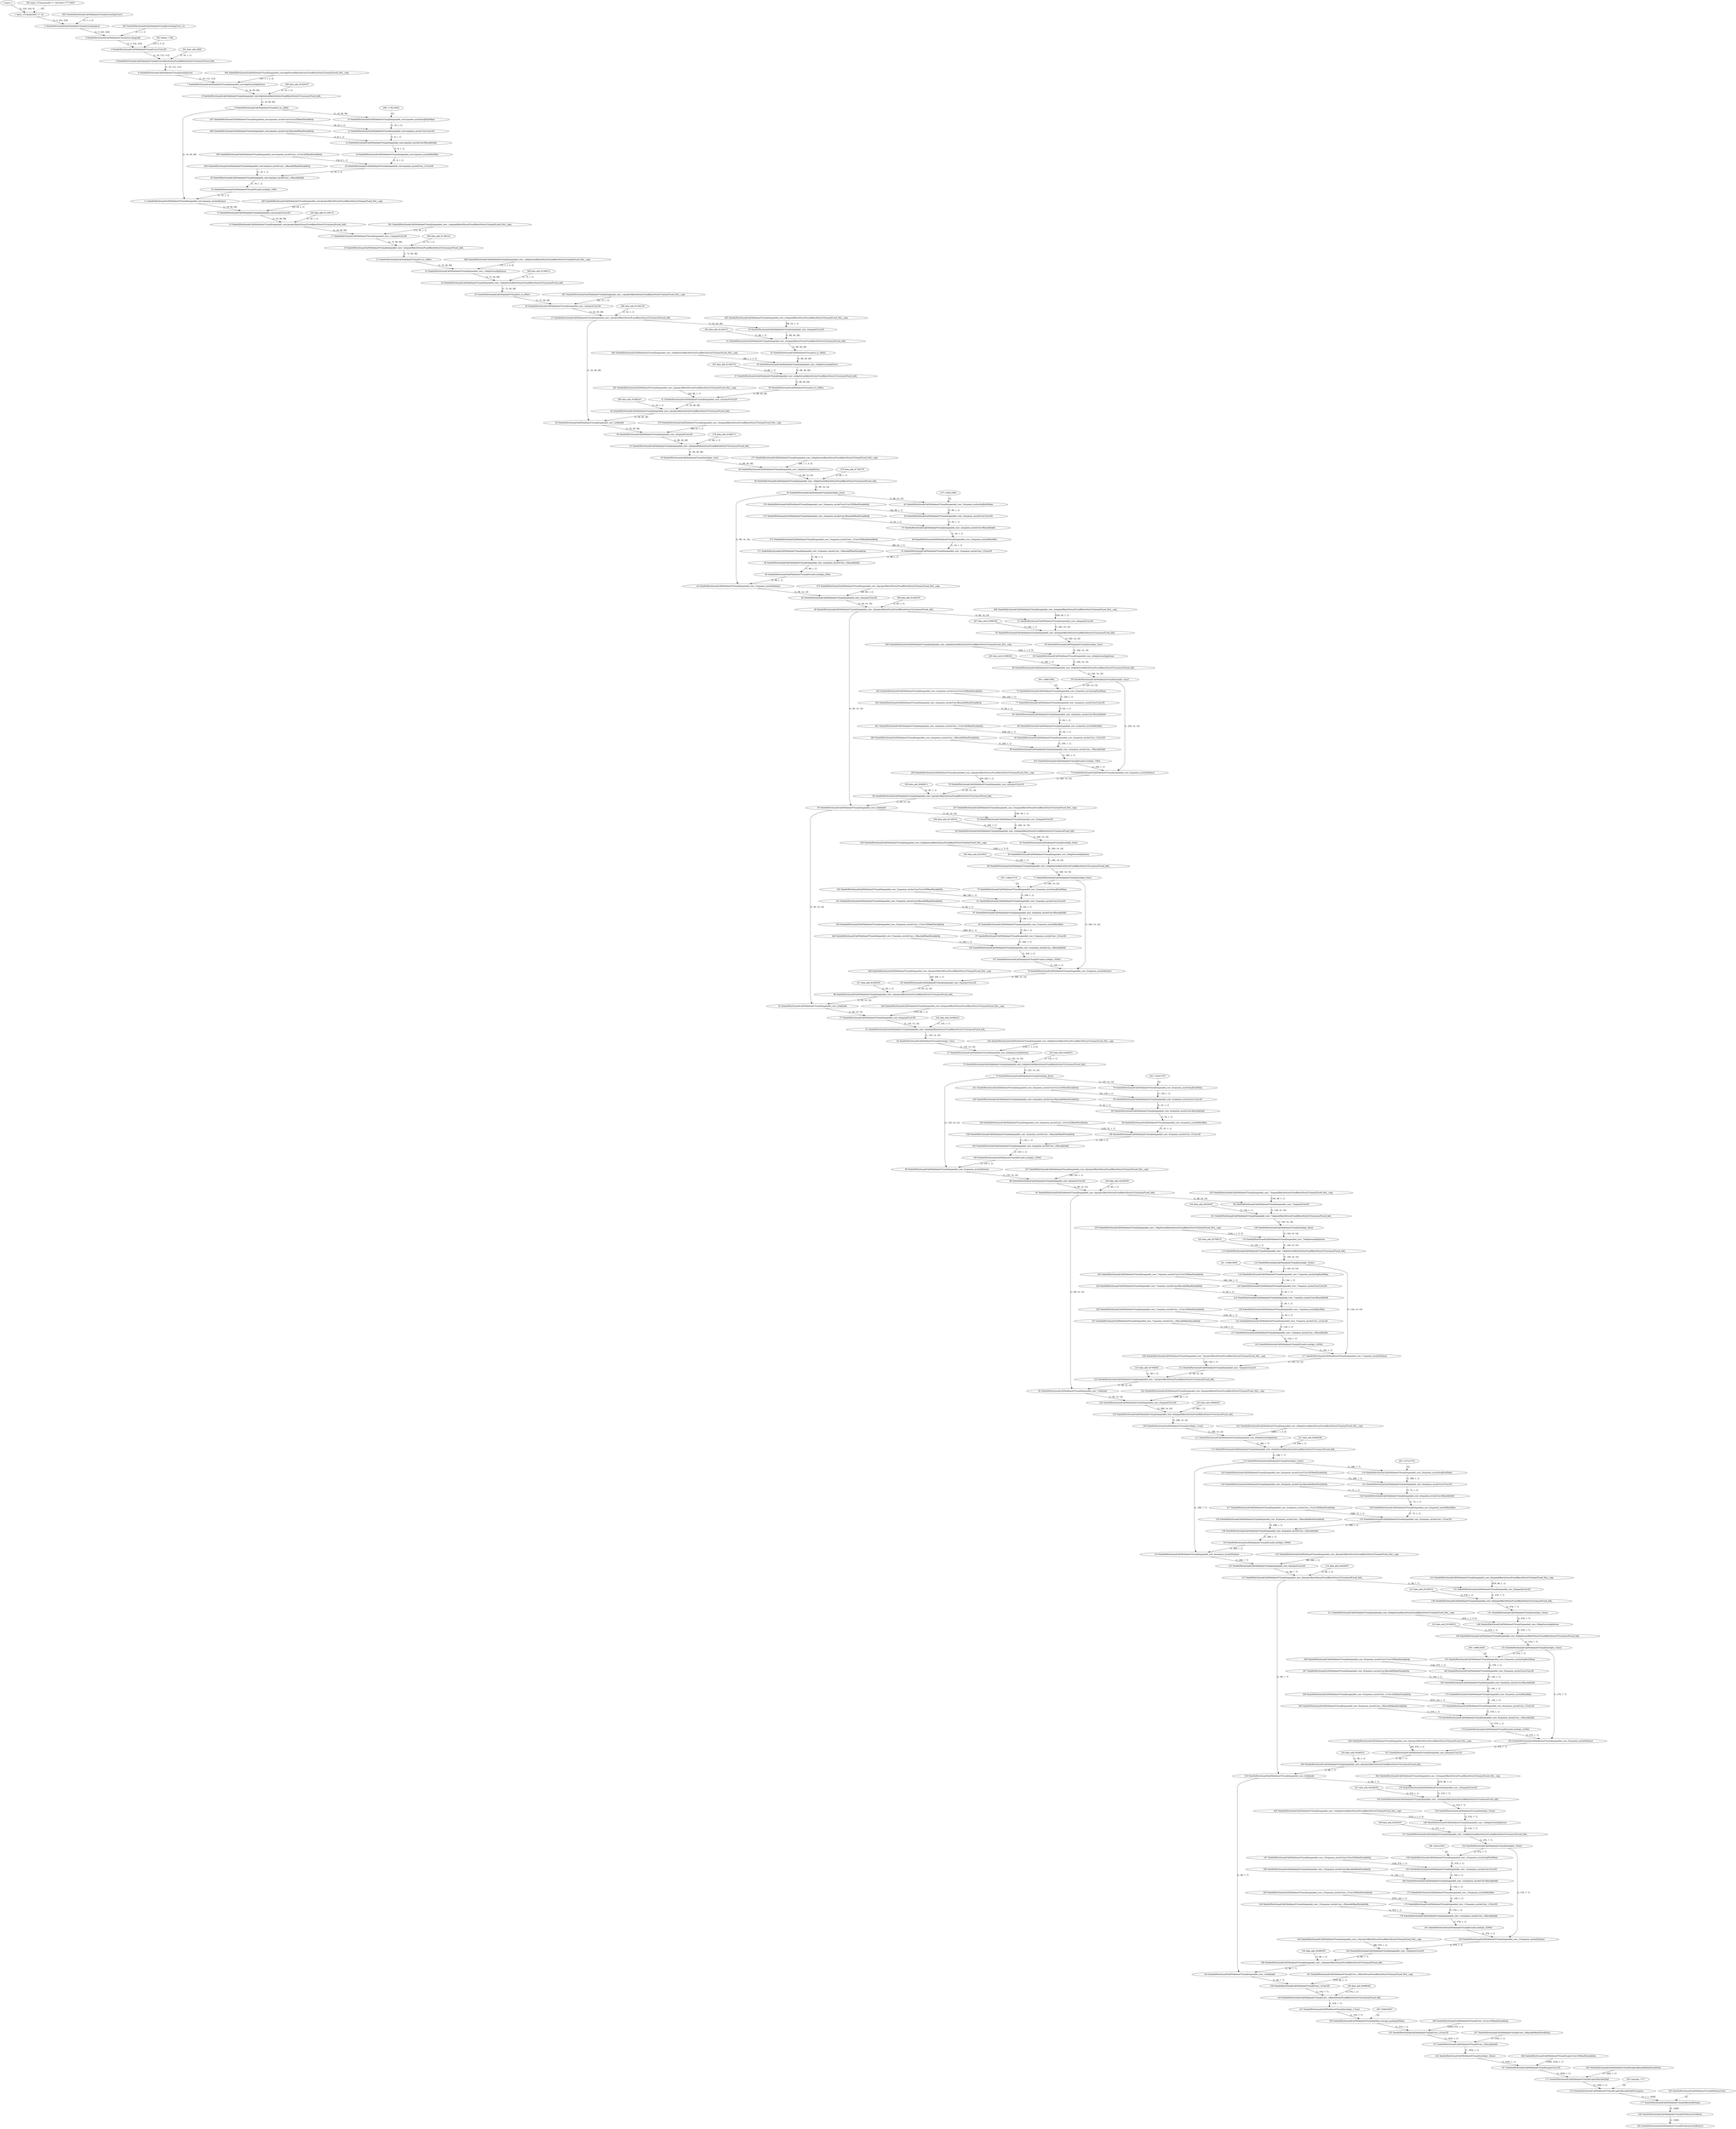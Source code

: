 strict digraph  {
"0 input_1" [id=0, type=Parameter];
"1 input_1/Transpose([0 3 1 2])" [id=1, type=Transpose];
"2 StatefulPartitionedCall/MobilenetV3small/rescaling/mul" [id=2, type=Multiply];
"3 StatefulPartitionedCall/MobilenetV3small/rescaling/add" [id=3, type=Add];
"4 StatefulPartitionedCall/MobilenetV3small/Conv/Conv2D" [id=4, type=Convolution];
"5 StatefulPartitionedCall/MobilenetV3small/Conv/BatchNorm/FusedBatchNormV3/variance/Fused_Add_" [id=5, type=Add];
"6 StatefulPartitionedCall/MobilenetV3small/multiply/mul" [id=6, type=HSwish];
"7 StatefulPartitionedCall/MobilenetV3small/expanded_conv/depthwise/depthwise" [id=7, type=GroupConvolution];
"8 StatefulPartitionedCall/MobilenetV3small/expanded_conv/depthwise/BatchNorm/FusedBatchNormV3/variance/Fused_Add_" [id=8, type=Add];
"9 StatefulPartitionedCall/MobilenetV3small/re_lu_1/Relu" [id=9, type=Relu];
"10 StatefulPartitionedCall/MobilenetV3small/expanded_conv/squeeze_excite/AvgPool/Mean" [id=10, type=ReduceMean];
"11 StatefulPartitionedCall/MobilenetV3small/expanded_conv/squeeze_excite/Mul/mul" [id=11, type=Multiply];
"12 StatefulPartitionedCall/MobilenetV3small/expanded_conv/squeeze_excite/Conv/Conv2D" [id=12, type=Convolution];
"13 StatefulPartitionedCall/MobilenetV3small/expanded_conv/project/Conv2D" [id=13, type=Convolution];
"14 StatefulPartitionedCall/MobilenetV3small/expanded_conv/squeeze_excite/Conv/BiasAdd/Add" [id=14, type=Add];
"15 StatefulPartitionedCall/MobilenetV3small/expanded_conv/project/BatchNorm/FusedBatchNormV3/variance/Fused_Add_" [id=15, type=Add];
"16 StatefulPartitionedCall/MobilenetV3small/expanded_conv/squeeze_excite/Relu/Relu" [id=16, type=Relu];
"17 StatefulPartitionedCall/MobilenetV3small/expanded_conv_1/expand/Conv2D" [id=17, type=Convolution];
"18 StatefulPartitionedCall/MobilenetV3small/expanded_conv/squeeze_excite/Conv_1/Conv2D" [id=18, type=Convolution];
"19 StatefulPartitionedCall/MobilenetV3small/expanded_conv_1/expand/BatchNorm/FusedBatchNormV3/variance/Fused_Add_" [id=19, type=Add];
"20 StatefulPartitionedCall/MobilenetV3small/expanded_conv/squeeze_excite/Conv_1/BiasAdd/Add" [id=20, type=Add];
"21 StatefulPartitionedCall/MobilenetV3small/re_lu_3/Relu" [id=21, type=Relu];
"22 StatefulPartitionedCall/MobilenetV3small/tf.math.multiply_1/Mul" [id=22, type=HSigmoid];
"23 StatefulPartitionedCall/MobilenetV3small/expanded_conv_1/depthwise/depthwise" [id=23, type=GroupConvolution];
"24 StatefulPartitionedCall/MobilenetV3small/expanded_conv_1/depthwise/BatchNorm/FusedBatchNormV3/variance/Fused_Add_" [id=24, type=Add];
"25 StatefulPartitionedCall/MobilenetV3small/re_lu_4/Relu" [id=25, type=Relu];
"26 StatefulPartitionedCall/MobilenetV3small/expanded_conv_1/project/Conv2D" [id=26, type=Convolution];
"27 StatefulPartitionedCall/MobilenetV3small/expanded_conv_1/project/BatchNorm/FusedBatchNormV3/variance/Fused_Add_" [id=27, type=Add];
"28 StatefulPartitionedCall/MobilenetV3small/expanded_conv_2/Add/add" [id=28, type=Add];
"29 StatefulPartitionedCall/MobilenetV3small/expanded_conv_2/expand/Conv2D" [id=29, type=Convolution];
"30 StatefulPartitionedCall/MobilenetV3small/expanded_conv_3/expand/Conv2D" [id=30, type=Convolution];
"31 StatefulPartitionedCall/MobilenetV3small/expanded_conv_2/expand/BatchNorm/FusedBatchNormV3/variance/Fused_Add_" [id=31, type=Add];
"32 StatefulPartitionedCall/MobilenetV3small/expanded_conv_3/expand/BatchNorm/FusedBatchNormV3/variance/Fused_Add_" [id=32, type=Add];
"33 StatefulPartitionedCall/MobilenetV3small/re_lu_5/Relu" [id=33, type=Relu];
"34 StatefulPartitionedCall/MobilenetV3small/multiply_1/mul" [id=34, type=HSwish];
"35 StatefulPartitionedCall/MobilenetV3small/expanded_conv_2/depthwise/depthwise" [id=35, type=GroupConvolution];
"36 StatefulPartitionedCall/MobilenetV3small/expanded_conv_3/depthwise/depthwise" [id=36, type=GroupConvolution];
"37 StatefulPartitionedCall/MobilenetV3small/expanded_conv_2/depthwise/BatchNorm/FusedBatchNormV3/variance/Fused_Add_" [id=37, type=Add];
"38 StatefulPartitionedCall/MobilenetV3small/expanded_conv_3/depthwise/BatchNorm/FusedBatchNormV3/variance/Fused_Add_" [id=38, type=Add];
"39 StatefulPartitionedCall/MobilenetV3small/re_lu_6/Relu" [id=39, type=Relu];
"40 StatefulPartitionedCall/MobilenetV3small/multiply_2/mul" [id=40, type=HSwish];
"41 StatefulPartitionedCall/MobilenetV3small/expanded_conv_2/project/Conv2D" [id=41, type=Convolution];
"42 StatefulPartitionedCall/MobilenetV3small/expanded_conv_3/squeeze_excite/AvgPool/Mean" [id=42, type=ReduceMean];
"43 StatefulPartitionedCall/MobilenetV3small/expanded_conv_3/squeeze_excite/Mul/mul" [id=43, type=Multiply];
"44 StatefulPartitionedCall/MobilenetV3small/expanded_conv_2/project/BatchNorm/FusedBatchNormV3/variance/Fused_Add_" [id=44, type=Add];
"45 StatefulPartitionedCall/MobilenetV3small/expanded_conv_3/squeeze_excite/Conv/Conv2D" [id=45, type=Convolution];
"46 StatefulPartitionedCall/MobilenetV3small/expanded_conv_3/project/Conv2D" [id=46, type=Convolution];
"47 StatefulPartitionedCall/MobilenetV3small/expanded_conv_3/squeeze_excite/Conv/BiasAdd/Add" [id=47, type=Add];
"48 StatefulPartitionedCall/MobilenetV3small/expanded_conv_3/project/BatchNorm/FusedBatchNormV3/variance/Fused_Add_" [id=48, type=Add];
"49 StatefulPartitionedCall/MobilenetV3small/expanded_conv_3/squeeze_excite/Relu/Relu" [id=49, type=Relu];
"50 StatefulPartitionedCall/MobilenetV3small/expanded_conv_4/Add/add" [id=50, type=Add];
"51 StatefulPartitionedCall/MobilenetV3small/expanded_conv_4/expand/Conv2D" [id=51, type=Convolution];
"52 StatefulPartitionedCall/MobilenetV3small/expanded_conv_3/squeeze_excite/Conv_1/Conv2D" [id=52, type=Convolution];
"53 StatefulPartitionedCall/MobilenetV3small/expanded_conv_5/Add/add" [id=53, type=Add];
"54 StatefulPartitionedCall/MobilenetV3small/expanded_conv_5/expand/Conv2D" [id=54, type=Convolution];
"55 StatefulPartitionedCall/MobilenetV3small/expanded_conv_4/expand/BatchNorm/FusedBatchNormV3/variance/Fused_Add_" [id=55, type=Add];
"56 StatefulPartitionedCall/MobilenetV3small/expanded_conv_3/squeeze_excite/Conv_1/BiasAdd/Add" [id=56, type=Add];
"57 StatefulPartitionedCall/MobilenetV3small/expanded_conv_6/expand/Conv2D" [id=57, type=Convolution];
"58 StatefulPartitionedCall/MobilenetV3small/expanded_conv_5/expand/BatchNorm/FusedBatchNormV3/variance/Fused_Add_" [id=58, type=Add];
"59 StatefulPartitionedCall/MobilenetV3small/multiply_3/mul" [id=59, type=HSwish];
"60 StatefulPartitionedCall/MobilenetV3small/tf.math.multiply_4/Mul" [id=60, type=HSigmoid];
"61 StatefulPartitionedCall/MobilenetV3small/expanded_conv_6/expand/BatchNorm/FusedBatchNormV3/variance/Fused_Add_" [id=61, type=Add];
"62 StatefulPartitionedCall/MobilenetV3small/multiply_5/mul" [id=62, type=HSwish];
"63 StatefulPartitionedCall/MobilenetV3small/expanded_conv_4/depthwise/depthwise" [id=63, type=GroupConvolution];
"64 StatefulPartitionedCall/MobilenetV3small/multiply_7/mul" [id=64, type=HSwish];
"65 StatefulPartitionedCall/MobilenetV3small/expanded_conv_5/depthwise/depthwise" [id=65, type=GroupConvolution];
"66 StatefulPartitionedCall/MobilenetV3small/expanded_conv_4/depthwise/BatchNorm/FusedBatchNormV3/variance/Fused_Add_" [id=66, type=Add];
"67 StatefulPartitionedCall/MobilenetV3small/expanded_conv_6/depthwise/depthwise" [id=67, type=GroupConvolution];
"68 StatefulPartitionedCall/MobilenetV3small/expanded_conv_5/depthwise/BatchNorm/FusedBatchNormV3/variance/Fused_Add_" [id=68, type=Add];
"69 StatefulPartitionedCall/MobilenetV3small/multiply_4/mul" [id=69, type=HSwish];
"70 StatefulPartitionedCall/MobilenetV3small/expanded_conv_6/depthwise/BatchNorm/FusedBatchNormV3/variance/Fused_Add_" [id=70, type=Add];
"71 StatefulPartitionedCall/MobilenetV3small/multiply_6/mul" [id=71, type=HSwish];
"72 StatefulPartitionedCall/MobilenetV3small/expanded_conv_4/squeeze_excite/AvgPool/Mean" [id=72, type=ReduceMean];
"73 StatefulPartitionedCall/MobilenetV3small/expanded_conv_4/squeeze_excite/Mul/mul" [id=73, type=Multiply];
"74 StatefulPartitionedCall/MobilenetV3small/multiply_8/mul" [id=74, type=HSwish];
"75 StatefulPartitionedCall/MobilenetV3small/expanded_conv_5/squeeze_excite/AvgPool/Mean" [id=75, type=ReduceMean];
"76 StatefulPartitionedCall/MobilenetV3small/expanded_conv_5/squeeze_excite/Mul/mul" [id=76, type=Multiply];
"77 StatefulPartitionedCall/MobilenetV3small/expanded_conv_4/squeeze_excite/Conv/Conv2D" [id=77, type=Convolution];
"78 StatefulPartitionedCall/MobilenetV3small/expanded_conv_4/project/Conv2D" [id=78, type=Convolution];
"79 StatefulPartitionedCall/MobilenetV3small/expanded_conv_6/squeeze_excite/AvgPool/Mean" [id=79, type=ReduceMean];
"80 StatefulPartitionedCall/MobilenetV3small/expanded_conv_6/squeeze_excite/Mul/mul" [id=80, type=Multiply];
"81 StatefulPartitionedCall/MobilenetV3small/expanded_conv_5/squeeze_excite/Conv/Conv2D" [id=81, type=Convolution];
"82 StatefulPartitionedCall/MobilenetV3small/expanded_conv_5/project/Conv2D" [id=82, type=Convolution];
"83 StatefulPartitionedCall/MobilenetV3small/expanded_conv_4/squeeze_excite/Conv/BiasAdd/Add" [id=83, type=Add];
"84 StatefulPartitionedCall/MobilenetV3small/expanded_conv_4/project/BatchNorm/FusedBatchNormV3/variance/Fused_Add_" [id=84, type=Add];
"85 StatefulPartitionedCall/MobilenetV3small/expanded_conv_6/squeeze_excite/Conv/Conv2D" [id=85, type=Convolution];
"86 StatefulPartitionedCall/MobilenetV3small/expanded_conv_6/project/Conv2D" [id=86, type=Convolution];
"87 StatefulPartitionedCall/MobilenetV3small/expanded_conv_5/squeeze_excite/Conv/BiasAdd/Add" [id=87, type=Add];
"88 StatefulPartitionedCall/MobilenetV3small/expanded_conv_5/project/BatchNorm/FusedBatchNormV3/variance/Fused_Add_" [id=88, type=Add];
"89 StatefulPartitionedCall/MobilenetV3small/expanded_conv_4/squeeze_excite/Relu/Relu" [id=89, type=Relu];
"90 StatefulPartitionedCall/MobilenetV3small/expanded_conv_6/squeeze_excite/Conv/BiasAdd/Add" [id=90, type=Add];
"91 StatefulPartitionedCall/MobilenetV3small/expanded_conv_6/project/BatchNorm/FusedBatchNormV3/variance/Fused_Add_" [id=91, type=Add];
"92 StatefulPartitionedCall/MobilenetV3small/expanded_conv_5/squeeze_excite/Relu/Relu" [id=92, type=Relu];
"93 StatefulPartitionedCall/MobilenetV3small/expanded_conv_4/squeeze_excite/Conv_1/Conv2D" [id=93, type=Convolution];
"94 StatefulPartitionedCall/MobilenetV3small/expanded_conv_6/squeeze_excite/Relu/Relu" [id=94, type=Relu];
"95 StatefulPartitionedCall/MobilenetV3small/expanded_conv_7/Add/add" [id=95, type=Add];
"96 StatefulPartitionedCall/MobilenetV3small/expanded_conv_7/expand/Conv2D" [id=96, type=Convolution];
"97 StatefulPartitionedCall/MobilenetV3small/expanded_conv_5/squeeze_excite/Conv_1/Conv2D" [id=97, type=Convolution];
"98 StatefulPartitionedCall/MobilenetV3small/expanded_conv_4/squeeze_excite/Conv_1/BiasAdd/Add" [id=98, type=Add];
"99 StatefulPartitionedCall/MobilenetV3small/expanded_conv_6/squeeze_excite/Conv_1/Conv2D" [id=99, type=Convolution];
"100 StatefulPartitionedCall/MobilenetV3small/expanded_conv_8/expand/Conv2D" [id=100, type=Convolution];
"101 StatefulPartitionedCall/MobilenetV3small/expanded_conv_7/expand/BatchNorm/FusedBatchNormV3/variance/Fused_Add_" [id=101, type=Add];
"102 StatefulPartitionedCall/MobilenetV3small/expanded_conv_5/squeeze_excite/Conv_1/BiasAdd/Add" [id=102, type=Add];
"103 StatefulPartitionedCall/MobilenetV3small/tf.math.multiply_7/Mul" [id=103, type=HSigmoid];
"104 StatefulPartitionedCall/MobilenetV3small/expanded_conv_6/squeeze_excite/Conv_1/BiasAdd/Add" [id=104, type=Add];
"105 StatefulPartitionedCall/MobilenetV3small/expanded_conv_8/expand/BatchNorm/FusedBatchNormV3/variance/Fused_Add_" [id=105, type=Add];
"106 StatefulPartitionedCall/MobilenetV3small/multiply_9/mul" [id=106, type=HSwish];
"107 StatefulPartitionedCall/MobilenetV3small/tf.math.multiply_10/Mul" [id=107, type=HSigmoid];
"108 StatefulPartitionedCall/MobilenetV3small/tf.math.multiply_13/Mul" [id=108, type=HSigmoid];
"109 StatefulPartitionedCall/MobilenetV3small/multiply_11/mul" [id=109, type=HSwish];
"110 StatefulPartitionedCall/MobilenetV3small/expanded_conv_7/depthwise/depthwise" [id=110, type=GroupConvolution];
"111 StatefulPartitionedCall/MobilenetV3small/expanded_conv_8/depthwise/depthwise" [id=111, type=GroupConvolution];
"112 StatefulPartitionedCall/MobilenetV3small/expanded_conv_7/depthwise/BatchNorm/FusedBatchNormV3/variance/Fused_Add_" [id=112, type=Add];
"113 StatefulPartitionedCall/MobilenetV3small/expanded_conv_8/depthwise/BatchNorm/FusedBatchNormV3/variance/Fused_Add_" [id=113, type=Add];
"114 StatefulPartitionedCall/MobilenetV3small/multiply_10/mul" [id=114, type=HSwish];
"115 StatefulPartitionedCall/MobilenetV3small/multiply_12/mul" [id=115, type=HSwish];
"116 StatefulPartitionedCall/MobilenetV3small/expanded_conv_7/squeeze_excite/AvgPool/Mean" [id=116, type=ReduceMean];
"117 StatefulPartitionedCall/MobilenetV3small/expanded_conv_7/squeeze_excite/Mul/mul" [id=117, type=Multiply];
"118 StatefulPartitionedCall/MobilenetV3small/expanded_conv_8/squeeze_excite/AvgPool/Mean" [id=118, type=ReduceMean];
"119 StatefulPartitionedCall/MobilenetV3small/expanded_conv_8/squeeze_excite/Mul/mul" [id=119, type=Multiply];
"120 StatefulPartitionedCall/MobilenetV3small/expanded_conv_7/squeeze_excite/Conv/Conv2D" [id=120, type=Convolution];
"121 StatefulPartitionedCall/MobilenetV3small/expanded_conv_7/project/Conv2D" [id=121, type=Convolution];
"122 StatefulPartitionedCall/MobilenetV3small/expanded_conv_8/squeeze_excite/Conv/Conv2D" [id=122, type=Convolution];
"123 StatefulPartitionedCall/MobilenetV3small/expanded_conv_8/project/Conv2D" [id=123, type=Convolution];
"124 StatefulPartitionedCall/MobilenetV3small/expanded_conv_7/squeeze_excite/Conv/BiasAdd/Add" [id=124, type=Add];
"125 StatefulPartitionedCall/MobilenetV3small/expanded_conv_7/project/BatchNorm/FusedBatchNormV3/variance/Fused_Add_" [id=125, type=Add];
"126 StatefulPartitionedCall/MobilenetV3small/expanded_conv_8/squeeze_excite/Conv/BiasAdd/Add" [id=126, type=Add];
"127 StatefulPartitionedCall/MobilenetV3small/expanded_conv_8/project/BatchNorm/FusedBatchNormV3/variance/Fused_Add_" [id=127, type=Add];
"128 StatefulPartitionedCall/MobilenetV3small/expanded_conv_7/squeeze_excite/Relu/Relu" [id=128, type=Relu];
"129 StatefulPartitionedCall/MobilenetV3small/expanded_conv_8/squeeze_excite/Relu/Relu" [id=129, type=Relu];
"130 StatefulPartitionedCall/MobilenetV3small/expanded_conv_9/Add/add" [id=130, type=Add];
"131 StatefulPartitionedCall/MobilenetV3small/expanded_conv_9/expand/Conv2D" [id=131, type=Convolution];
"132 StatefulPartitionedCall/MobilenetV3small/expanded_conv_7/squeeze_excite/Conv_1/Conv2D" [id=132, type=Convolution];
"133 StatefulPartitionedCall/MobilenetV3small/expanded_conv_8/squeeze_excite/Conv_1/Conv2D" [id=133, type=Convolution];
"134 StatefulPartitionedCall/MobilenetV3small/expanded_conv_10/Add/add" [id=134, type=Add];
"135 StatefulPartitionedCall/MobilenetV3small/expanded_conv_10/expand/Conv2D" [id=135, type=Convolution];
"136 StatefulPartitionedCall/MobilenetV3small/expanded_conv_9/expand/BatchNorm/FusedBatchNormV3/variance/Fused_Add_" [id=136, type=Add];
"137 StatefulPartitionedCall/MobilenetV3small/expanded_conv_7/squeeze_excite/Conv_1/BiasAdd/Add" [id=137, type=Add];
"138 StatefulPartitionedCall/MobilenetV3small/expanded_conv_8/squeeze_excite/Conv_1/BiasAdd/Add" [id=138, type=Add];
"139 StatefulPartitionedCall/MobilenetV3small/Conv_1/Conv2D" [id=139, type=Convolution];
"140 StatefulPartitionedCall/MobilenetV3small/expanded_conv_10/expand/BatchNorm/FusedBatchNormV3/variance/Fused_Add_" [id=140, type=Add];
"141 StatefulPartitionedCall/MobilenetV3small/multiply_13/mul" [id=141, type=HSwish];
"142 StatefulPartitionedCall/MobilenetV3small/tf.math.multiply_16/Mul" [id=142, type=HSigmoid];
"143 StatefulPartitionedCall/MobilenetV3small/tf.math.multiply_19/Mul" [id=143, type=HSigmoid];
"144 StatefulPartitionedCall/MobilenetV3small/Conv_1/BatchNorm/FusedBatchNormV3/variance/Fused_Add_" [id=144, type=Add];
"145 StatefulPartitionedCall/MobilenetV3small/multiply_15/mul" [id=145, type=HSwish];
"146 StatefulPartitionedCall/MobilenetV3small/expanded_conv_9/depthwise/depthwise" [id=146, type=GroupConvolution];
"147 StatefulPartitionedCall/MobilenetV3small/multiply_17/mul" [id=147, type=HSwish];
"148 StatefulPartitionedCall/MobilenetV3small/expanded_conv_10/depthwise/depthwise" [id=148, type=GroupConvolution];
"149 StatefulPartitionedCall/MobilenetV3small/expanded_conv_9/depthwise/BatchNorm/FusedBatchNormV3/variance/Fused_Add_" [id=149, type=Add];
"150 StatefulPartitionedCall/MobilenetV3small/global_average_pooling2d/Mean" [id=150, type=ReduceMean];
"151 StatefulPartitionedCall/MobilenetV3small/expanded_conv_10/depthwise/BatchNorm/FusedBatchNormV3/variance/Fused_Add_" [id=151, type=Add];
"152 StatefulPartitionedCall/MobilenetV3small/multiply_14/mul" [id=152, type=HSwish];
"153 StatefulPartitionedCall/MobilenetV3small/Conv_2/Conv2D" [id=153, type=Convolution];
"154 StatefulPartitionedCall/MobilenetV3small/multiply_16/mul" [id=154, type=HSwish];
"155 StatefulPartitionedCall/MobilenetV3small/expanded_conv_9/squeeze_excite/AvgPool/Mean" [id=155, type=ReduceMean];
"156 StatefulPartitionedCall/MobilenetV3small/expanded_conv_9/squeeze_excite/Mul/mul" [id=156, type=Multiply];
"157 StatefulPartitionedCall/MobilenetV3small/Conv_2/BiasAdd/Add" [id=157, type=Add];
"158 StatefulPartitionedCall/MobilenetV3small/expanded_conv_10/squeeze_excite/AvgPool/Mean" [id=158, type=ReduceMean];
"159 StatefulPartitionedCall/MobilenetV3small/expanded_conv_10/squeeze_excite/Mul/mul" [id=159, type=Multiply];
"160 StatefulPartitionedCall/MobilenetV3small/expanded_conv_9/squeeze_excite/Conv/Conv2D" [id=160, type=Convolution];
"161 StatefulPartitionedCall/MobilenetV3small/expanded_conv_9/project/Conv2D" [id=161, type=Convolution];
"162 StatefulPartitionedCall/MobilenetV3small/multiply_18/mul" [id=162, type=HSwish];
"163 StatefulPartitionedCall/MobilenetV3small/expanded_conv_10/squeeze_excite/Conv/Conv2D" [id=163, type=Convolution];
"164 StatefulPartitionedCall/MobilenetV3small/expanded_conv_10/project/Conv2D" [id=164, type=Convolution];
"165 StatefulPartitionedCall/MobilenetV3small/expanded_conv_9/squeeze_excite/Conv/BiasAdd/Add" [id=165, type=Add];
"166 StatefulPartitionedCall/MobilenetV3small/expanded_conv_9/project/BatchNorm/FusedBatchNormV3/variance/Fused_Add_" [id=166, type=Add];
"167 StatefulPartitionedCall/MobilenetV3small/Logits/Conv2D" [id=167, type=Convolution];
"168 StatefulPartitionedCall/MobilenetV3small/expanded_conv_10/squeeze_excite/Conv/BiasAdd/Add" [id=168, type=Add];
"169 StatefulPartitionedCall/MobilenetV3small/expanded_conv_10/project/BatchNorm/FusedBatchNormV3/variance/Fused_Add_" [id=169, type=Add];
"170 StatefulPartitionedCall/MobilenetV3small/expanded_conv_9/squeeze_excite/Relu/Relu" [id=170, type=Relu];
"171 StatefulPartitionedCall/MobilenetV3small/Logits/BiasAdd/Add" [id=171, type=Add];
"172 StatefulPartitionedCall/MobilenetV3small/expanded_conv_10/squeeze_excite/Relu/Relu" [id=172, type=Relu];
"173 StatefulPartitionedCall/MobilenetV3small/expanded_conv_9/squeeze_excite/Conv_1/Conv2D" [id=173, type=Convolution];
"174 StatefulPartitionedCall/MobilenetV3small/Logits/BiasAdd/Add/Transpose" [id=174, type=Reshape];
"175 StatefulPartitionedCall/MobilenetV3small/expanded_conv_10/squeeze_excite/Conv_1/Conv2D" [id=175, type=Convolution];
"176 StatefulPartitionedCall/MobilenetV3small/expanded_conv_9/squeeze_excite/Conv_1/BiasAdd/Add" [id=176, type=Add];
"177 StatefulPartitionedCall/MobilenetV3small/flatten/Reshape" [id=177, type=Reshape];
"178 StatefulPartitionedCall/MobilenetV3small/expanded_conv_10/squeeze_excite/Conv_1/BiasAdd/Add" [id=178, type=Add];
"179 StatefulPartitionedCall/MobilenetV3small/tf.math.multiply_22/Mul" [id=179, type=HSigmoid];
"180 StatefulPartitionedCall/MobilenetV3small/Predictions/Softmax" [id=180, type=Softmax];
"181 StatefulPartitionedCall/MobilenetV3small/tf.math.multiply_25/Mul" [id=181, type=HSigmoid];
"182 StatefulPartitionedCall/MobilenetV3small/Predictions/Softmax^0" [id=182, label="182 StatefulPartitionedCall/MobilenetV3small/Predictions/Softmax:0", type=Result];
"183 StatefulPartitionedCall/MobilenetV3small/flatten/Const" [id=183, type=Constant];
"184 Constant_1717" [id=184, type=Constant];
"185 StatefulPartitionedCall/MobilenetV3small/Logits/BiasAdd/ReadVariableOp" [id=185, type=Constant];
"186 StatefulPartitionedCall/MobilenetV3small/Logits/Conv2D/ReadVariableOp" [id=186, type=Constant];
"187 StatefulPartitionedCall/MobilenetV3small/Conv_2/BiasAdd/ReadVariableOp" [id=187, type=Constant];
"188 StatefulPartitionedCall/MobilenetV3small/Conv_2/Conv2D/ReadVariableOp" [id=188, type=Constant];
"189 1204616007" [id=189, type=Constant];
"190 data_add_93589363" [id=190, type=Constant];
"191 StatefulPartitionedCall/MobilenetV3small/Conv_1/BatchNorm/FusedBatchNormV3/mean/Fused_Mul__copy" [id=191, type=Constant];
"192 data_add_93509355" [id=192, type=Constant];
"193 StatefulPartitionedCall/MobilenetV3small/expanded_conv_10/project/BatchNorm/FusedBatchNormV3/mean/Fused_Mul__copy" [id=193, type=Constant];
"194 StatefulPartitionedCall/MobilenetV3small/expanded_conv_10/squeeze_excite/Conv_1/BiasAdd/ReadVariableOp" [id=194, type=Constant];
"195 StatefulPartitionedCall/MobilenetV3small/expanded_conv_10/squeeze_excite/Conv_1/Conv2D/ReadVariableOp" [id=195, type=Constant];
"196 StatefulPartitionedCall/MobilenetV3small/expanded_conv_10/squeeze_excite/Conv/BiasAdd/ReadVariableOp" [id=196, type=Constant];
"197 StatefulPartitionedCall/MobilenetV3small/expanded_conv_10/squeeze_excite/Conv/Conv2D/ReadVariableOp" [id=197, type=Constant];
"198 1202415941" [id=198, type=Constant];
"199 data_add_93429347" [id=199, type=Constant];
"200 StatefulPartitionedCall/MobilenetV3small/expanded_conv_10/depthwise/BatchNorm/FusedBatchNormV3/mean/Fused_Mul__copy" [id=200, type=Constant];
"201 data_add_93349339" [id=201, type=Constant];
"202 StatefulPartitionedCall/MobilenetV3small/expanded_conv_10/expand/BatchNorm/FusedBatchNormV3/mean/Fused_Mul__copy" [id=202, type=Constant];
"203 data_add_93269331" [id=203, type=Constant];
"204 StatefulPartitionedCall/MobilenetV3small/expanded_conv_9/project/BatchNorm/FusedBatchNormV3/mean/Fused_Mul__copy" [id=204, type=Constant];
"205 StatefulPartitionedCall/MobilenetV3small/expanded_conv_9/squeeze_excite/Conv_1/BiasAdd/ReadVariableOp" [id=205, type=Constant];
"206 StatefulPartitionedCall/MobilenetV3small/expanded_conv_9/squeeze_excite/Conv_1/Conv2D/ReadVariableOp" [id=206, type=Constant];
"207 StatefulPartitionedCall/MobilenetV3small/expanded_conv_9/squeeze_excite/Conv/BiasAdd/ReadVariableOp" [id=207, type=Constant];
"208 StatefulPartitionedCall/MobilenetV3small/expanded_conv_9/squeeze_excite/Conv/Conv2D/ReadVariableOp" [id=208, type=Constant];
"209 1199815929" [id=209, type=Constant];
"210 data_add_93189323" [id=210, type=Constant];
"211 StatefulPartitionedCall/MobilenetV3small/expanded_conv_9/depthwise/BatchNorm/FusedBatchNormV3/mean/Fused_Mul__copy" [id=211, type=Constant];
"212 data_add_93109315" [id=212, type=Constant];
"213 StatefulPartitionedCall/MobilenetV3small/expanded_conv_9/expand/BatchNorm/FusedBatchNormV3/mean/Fused_Mul__copy" [id=213, type=Constant];
"214 data_add_93029307" [id=214, type=Constant];
"215 StatefulPartitionedCall/MobilenetV3small/expanded_conv_8/project/BatchNorm/FusedBatchNormV3/mean/Fused_Mul__copy" [id=215, type=Constant];
"216 StatefulPartitionedCall/MobilenetV3small/expanded_conv_8/squeeze_excite/Conv_1/BiasAdd/ReadVariableOp" [id=216, type=Constant];
"217 StatefulPartitionedCall/MobilenetV3small/expanded_conv_8/squeeze_excite/Conv_1/Conv2D/ReadVariableOp" [id=217, type=Constant];
"218 StatefulPartitionedCall/MobilenetV3small/expanded_conv_8/squeeze_excite/Conv/BiasAdd/ReadVariableOp" [id=218, type=Constant];
"219 StatefulPartitionedCall/MobilenetV3small/expanded_conv_8/squeeze_excite/Conv/Conv2D/ReadVariableOp" [id=219, type=Constant];
"220 1197215701" [id=220, type=Constant];
"221 data_add_92949299" [id=221, type=Constant];
"222 StatefulPartitionedCall/MobilenetV3small/expanded_conv_8/depthwise/BatchNorm/FusedBatchNormV3/mean/Fused_Mul__copy" [id=222, type=Constant];
"223 data_add_92869291" [id=223, type=Constant];
"224 StatefulPartitionedCall/MobilenetV3small/expanded_conv_8/expand/BatchNorm/FusedBatchNormV3/mean/Fused_Mul__copy" [id=224, type=Constant];
"225 data_add_92789283" [id=225, type=Constant];
"226 StatefulPartitionedCall/MobilenetV3small/expanded_conv_7/project/BatchNorm/FusedBatchNormV3/mean/Fused_Mul__copy" [id=226, type=Constant];
"227 StatefulPartitionedCall/MobilenetV3small/expanded_conv_7/squeeze_excite/Conv_1/BiasAdd/ReadVariableOp" [id=227, type=Constant];
"228 StatefulPartitionedCall/MobilenetV3small/expanded_conv_7/squeeze_excite/Conv_1/Conv2D/ReadVariableOp" [id=228, type=Constant];
"229 StatefulPartitionedCall/MobilenetV3small/expanded_conv_7/squeeze_excite/Conv/BiasAdd/ReadVariableOp" [id=229, type=Constant];
"230 StatefulPartitionedCall/MobilenetV3small/expanded_conv_7/squeeze_excite/Conv/Conv2D/ReadVariableOp" [id=230, type=Constant];
"231 1194615959" [id=231, type=Constant];
"232 data_add_92709275" [id=232, type=Constant];
"233 StatefulPartitionedCall/MobilenetV3small/expanded_conv_7/depthwise/BatchNorm/FusedBatchNormV3/mean/Fused_Mul__copy" [id=233, type=Constant];
"234 data_add_92629267" [id=234, type=Constant];
"235 StatefulPartitionedCall/MobilenetV3small/expanded_conv_7/expand/BatchNorm/FusedBatchNormV3/mean/Fused_Mul__copy" [id=235, type=Constant];
"236 data_add_92549259" [id=236, type=Constant];
"237 StatefulPartitionedCall/MobilenetV3small/expanded_conv_6/project/BatchNorm/FusedBatchNormV3/mean/Fused_Mul__copy" [id=237, type=Constant];
"238 StatefulPartitionedCall/MobilenetV3small/expanded_conv_6/squeeze_excite/Conv_1/BiasAdd/ReadVariableOp" [id=238, type=Constant];
"239 StatefulPartitionedCall/MobilenetV3small/expanded_conv_6/squeeze_excite/Conv_1/Conv2D/ReadVariableOp" [id=239, type=Constant];
"240 StatefulPartitionedCall/MobilenetV3small/expanded_conv_6/squeeze_excite/Conv/BiasAdd/ReadVariableOp" [id=240, type=Constant];
"241 StatefulPartitionedCall/MobilenetV3small/expanded_conv_6/squeeze_excite/Conv/Conv2D/ReadVariableOp" [id=241, type=Constant];
"242 1192015767" [id=242, type=Constant];
"243 data_add_92469251" [id=243, type=Constant];
"244 StatefulPartitionedCall/MobilenetV3small/expanded_conv_6/depthwise/BatchNorm/FusedBatchNormV3/mean/Fused_Mul__copy" [id=244, type=Constant];
"245 data_add_92389243" [id=245, type=Constant];
"246 StatefulPartitionedCall/MobilenetV3small/expanded_conv_6/expand/BatchNorm/FusedBatchNormV3/mean/Fused_Mul__copy" [id=246, type=Constant];
"247 data_add_92309235" [id=247, type=Constant];
"248 StatefulPartitionedCall/MobilenetV3small/expanded_conv_5/project/BatchNorm/FusedBatchNormV3/mean/Fused_Mul__copy" [id=248, type=Constant];
"249 StatefulPartitionedCall/MobilenetV3small/expanded_conv_5/squeeze_excite/Conv_1/BiasAdd/ReadVariableOp" [id=249, type=Constant];
"250 StatefulPartitionedCall/MobilenetV3small/expanded_conv_5/squeeze_excite/Conv_1/Conv2D/ReadVariableOp" [id=250, type=Constant];
"251 StatefulPartitionedCall/MobilenetV3small/expanded_conv_5/squeeze_excite/Conv/BiasAdd/ReadVariableOp" [id=251, type=Constant];
"252 StatefulPartitionedCall/MobilenetV3small/expanded_conv_5/squeeze_excite/Conv/Conv2D/ReadVariableOp" [id=252, type=Constant];
"253 1189415716" [id=253, type=Constant];
"254 data_add_92229227" [id=254, type=Constant];
"255 StatefulPartitionedCall/MobilenetV3small/expanded_conv_5/depthwise/BatchNorm/FusedBatchNormV3/mean/Fused_Mul__copy" [id=255, type=Constant];
"256 data_add_92149219" [id=256, type=Constant];
"257 StatefulPartitionedCall/MobilenetV3small/expanded_conv_5/expand/BatchNorm/FusedBatchNormV3/mean/Fused_Mul__copy" [id=257, type=Constant];
"258 data_add_92069211" [id=258, type=Constant];
"259 StatefulPartitionedCall/MobilenetV3small/expanded_conv_4/project/BatchNorm/FusedBatchNormV3/mean/Fused_Mul__copy" [id=259, type=Constant];
"260 StatefulPartitionedCall/MobilenetV3small/expanded_conv_4/squeeze_excite/Conv_1/BiasAdd/ReadVariableOp" [id=260, type=Constant];
"261 StatefulPartitionedCall/MobilenetV3small/expanded_conv_4/squeeze_excite/Conv_1/Conv2D/ReadVariableOp" [id=261, type=Constant];
"262 StatefulPartitionedCall/MobilenetV3small/expanded_conv_4/squeeze_excite/Conv/BiasAdd/ReadVariableOp" [id=262, type=Constant];
"263 StatefulPartitionedCall/MobilenetV3small/expanded_conv_4/squeeze_excite/Conv/Conv2D/ReadVariableOp" [id=263, type=Constant];
"264 1186815881" [id=264, type=Constant];
"265 data_add_91989203" [id=265, type=Constant];
"266 StatefulPartitionedCall/MobilenetV3small/expanded_conv_4/depthwise/BatchNorm/FusedBatchNormV3/mean/Fused_Mul__copy" [id=266, type=Constant];
"267 data_add_91909195" [id=267, type=Constant];
"268 StatefulPartitionedCall/MobilenetV3small/expanded_conv_4/expand/BatchNorm/FusedBatchNormV3/mean/Fused_Mul__copy" [id=268, type=Constant];
"269 data_add_91829187" [id=269, type=Constant];
"270 StatefulPartitionedCall/MobilenetV3small/expanded_conv_3/project/BatchNorm/FusedBatchNormV3/mean/Fused_Mul__copy" [id=270, type=Constant];
"271 StatefulPartitionedCall/MobilenetV3small/expanded_conv_3/squeeze_excite/Conv_1/BiasAdd/ReadVariableOp" [id=271, type=Constant];
"272 StatefulPartitionedCall/MobilenetV3small/expanded_conv_3/squeeze_excite/Conv_1/Conv2D/ReadVariableOp" [id=272, type=Constant];
"273 StatefulPartitionedCall/MobilenetV3small/expanded_conv_3/squeeze_excite/Conv/BiasAdd/ReadVariableOp" [id=273, type=Constant];
"274 StatefulPartitionedCall/MobilenetV3small/expanded_conv_3/squeeze_excite/Conv/Conv2D/ReadVariableOp" [id=274, type=Constant];
"275 1184215662" [id=275, type=Constant];
"276 data_add_91749179" [id=276, type=Constant];
"277 StatefulPartitionedCall/MobilenetV3small/expanded_conv_3/depthwise/BatchNorm/FusedBatchNormV3/mean/Fused_Mul__copy" [id=277, type=Constant];
"278 data_add_91669171" [id=278, type=Constant];
"279 StatefulPartitionedCall/MobilenetV3small/expanded_conv_3/expand/BatchNorm/FusedBatchNormV3/mean/Fused_Mul__copy" [id=279, type=Constant];
"280 data_add_91589163" [id=280, type=Constant];
"281 StatefulPartitionedCall/MobilenetV3small/expanded_conv_2/project/BatchNorm/FusedBatchNormV3/mean/Fused_Mul__copy" [id=281, type=Constant];
"282 data_add_91509155" [id=282, type=Constant];
"283 StatefulPartitionedCall/MobilenetV3small/expanded_conv_2/depthwise/BatchNorm/FusedBatchNormV3/mean/Fused_Mul__copy" [id=283, type=Constant];
"284 data_add_91429147" [id=284, type=Constant];
"285 StatefulPartitionedCall/MobilenetV3small/expanded_conv_2/expand/BatchNorm/FusedBatchNormV3/mean/Fused_Mul__copy" [id=285, type=Constant];
"286 data_add_91349139" [id=286, type=Constant];
"287 StatefulPartitionedCall/MobilenetV3small/expanded_conv_1/project/BatchNorm/FusedBatchNormV3/mean/Fused_Mul__copy" [id=287, type=Constant];
"288 data_add_91269131" [id=288, type=Constant];
"289 StatefulPartitionedCall/MobilenetV3small/expanded_conv_1/depthwise/BatchNorm/FusedBatchNormV3/mean/Fused_Mul__copy" [id=289, type=Constant];
"290 data_add_91189123" [id=290, type=Constant];
"291 StatefulPartitionedCall/MobilenetV3small/expanded_conv_1/expand/BatchNorm/FusedBatchNormV3/mean/Fused_Mul__copy" [id=291, type=Constant];
"292 data_add_91109115" [id=292, type=Constant];
"293 StatefulPartitionedCall/MobilenetV3small/expanded_conv/project/BatchNorm/FusedBatchNormV3/mean/Fused_Mul__copy" [id=293, type=Constant];
"294 StatefulPartitionedCall/MobilenetV3small/expanded_conv/squeeze_excite/Conv_1/BiasAdd/ReadVariableOp" [id=294, type=Constant];
"295 StatefulPartitionedCall/MobilenetV3small/expanded_conv/squeeze_excite/Conv_1/Conv2D/ReadVariableOp" [id=295, type=Constant];
"296 StatefulPartitionedCall/MobilenetV3small/expanded_conv/squeeze_excite/Conv/BiasAdd/ReadVariableOp" [id=296, type=Constant];
"297 StatefulPartitionedCall/MobilenetV3small/expanded_conv/squeeze_excite/Conv/Conv2D/ReadVariableOp" [id=297, type=Constant];
"298 1179215932" [id=298, type=Constant];
"299 data_add_91029107" [id=299, type=Constant];
"300 StatefulPartitionedCall/MobilenetV3small/expanded_conv/depthwise/BatchNorm/FusedBatchNormV3/mean/Fused_Mul__copy" [id=300, type=Constant];
"301 data_add_9099" [id=301, type=Constant];
"302 Gather_1788" [id=302, type=Constant];
"303 StatefulPartitionedCall/MobilenetV3small/rescaling/Cast_1/x" [id=303, type=Constant];
"304 StatefulPartitionedCall/MobilenetV3small/rescaling/Cast/x" [id=304, type=Constant];
"305 input_1/Transpose([0 3 1 2])/value1177716037" [id=305, type=Constant];
"0 input_1" -> "1 input_1/Transpose([0 3 1 2])"  [label="[1, 224, 224, 3]", style=solid];
"1 input_1/Transpose([0 3 1 2])" -> "2 StatefulPartitionedCall/MobilenetV3small/rescaling/mul"  [label="[1, 3, 224, 224]", style=solid];
"2 StatefulPartitionedCall/MobilenetV3small/rescaling/mul" -> "3 StatefulPartitionedCall/MobilenetV3small/rescaling/add"  [label="[1, 3, 224, 224]", style=solid];
"3 StatefulPartitionedCall/MobilenetV3small/rescaling/add" -> "4 StatefulPartitionedCall/MobilenetV3small/Conv/Conv2D"  [label="[1, 3, 224, 224]", style=solid];
"4 StatefulPartitionedCall/MobilenetV3small/Conv/Conv2D" -> "5 StatefulPartitionedCall/MobilenetV3small/Conv/BatchNorm/FusedBatchNormV3/variance/Fused_Add_"  [label="[1, 16, 112, 112]", style=solid];
"5 StatefulPartitionedCall/MobilenetV3small/Conv/BatchNorm/FusedBatchNormV3/variance/Fused_Add_" -> "6 StatefulPartitionedCall/MobilenetV3small/multiply/mul"  [label="[1, 16, 112, 112]", style=solid];
"6 StatefulPartitionedCall/MobilenetV3small/multiply/mul" -> "7 StatefulPartitionedCall/MobilenetV3small/expanded_conv/depthwise/depthwise"  [label="[1, 16, 112, 112]", style=solid];
"7 StatefulPartitionedCall/MobilenetV3small/expanded_conv/depthwise/depthwise" -> "8 StatefulPartitionedCall/MobilenetV3small/expanded_conv/depthwise/BatchNorm/FusedBatchNormV3/variance/Fused_Add_"  [label="[1, 16, 56, 56]", style=solid];
"8 StatefulPartitionedCall/MobilenetV3small/expanded_conv/depthwise/BatchNorm/FusedBatchNormV3/variance/Fused_Add_" -> "9 StatefulPartitionedCall/MobilenetV3small/re_lu_1/Relu"  [label="[1, 16, 56, 56]", style=solid];
"9 StatefulPartitionedCall/MobilenetV3small/re_lu_1/Relu" -> "10 StatefulPartitionedCall/MobilenetV3small/expanded_conv/squeeze_excite/AvgPool/Mean"  [label="[1, 16, 56, 56]", style=solid];
"9 StatefulPartitionedCall/MobilenetV3small/re_lu_1/Relu" -> "11 StatefulPartitionedCall/MobilenetV3small/expanded_conv/squeeze_excite/Mul/mul"  [label="[1, 16, 56, 56]", style=solid];
"10 StatefulPartitionedCall/MobilenetV3small/expanded_conv/squeeze_excite/AvgPool/Mean" -> "12 StatefulPartitionedCall/MobilenetV3small/expanded_conv/squeeze_excite/Conv/Conv2D"  [label="[1, 16, 1, 1]", style=solid];
"11 StatefulPartitionedCall/MobilenetV3small/expanded_conv/squeeze_excite/Mul/mul" -> "13 StatefulPartitionedCall/MobilenetV3small/expanded_conv/project/Conv2D"  [label="[1, 16, 56, 56]", style=solid];
"12 StatefulPartitionedCall/MobilenetV3small/expanded_conv/squeeze_excite/Conv/Conv2D" -> "14 StatefulPartitionedCall/MobilenetV3small/expanded_conv/squeeze_excite/Conv/BiasAdd/Add"  [label="[1, 8, 1, 1]", style=solid];
"13 StatefulPartitionedCall/MobilenetV3small/expanded_conv/project/Conv2D" -> "15 StatefulPartitionedCall/MobilenetV3small/expanded_conv/project/BatchNorm/FusedBatchNormV3/variance/Fused_Add_"  [label="[1, 16, 56, 56]", style=solid];
"14 StatefulPartitionedCall/MobilenetV3small/expanded_conv/squeeze_excite/Conv/BiasAdd/Add" -> "16 StatefulPartitionedCall/MobilenetV3small/expanded_conv/squeeze_excite/Relu/Relu"  [label="[1, 8, 1, 1]", style=solid];
"15 StatefulPartitionedCall/MobilenetV3small/expanded_conv/project/BatchNorm/FusedBatchNormV3/variance/Fused_Add_" -> "17 StatefulPartitionedCall/MobilenetV3small/expanded_conv_1/expand/Conv2D"  [label="[1, 16, 56, 56]", style=solid];
"16 StatefulPartitionedCall/MobilenetV3small/expanded_conv/squeeze_excite/Relu/Relu" -> "18 StatefulPartitionedCall/MobilenetV3small/expanded_conv/squeeze_excite/Conv_1/Conv2D"  [label="[1, 8, 1, 1]", style=solid];
"17 StatefulPartitionedCall/MobilenetV3small/expanded_conv_1/expand/Conv2D" -> "19 StatefulPartitionedCall/MobilenetV3small/expanded_conv_1/expand/BatchNorm/FusedBatchNormV3/variance/Fused_Add_"  [label="[1, 72, 56, 56]", style=solid];
"18 StatefulPartitionedCall/MobilenetV3small/expanded_conv/squeeze_excite/Conv_1/Conv2D" -> "20 StatefulPartitionedCall/MobilenetV3small/expanded_conv/squeeze_excite/Conv_1/BiasAdd/Add"  [label="[1, 16, 1, 1]", style=solid];
"19 StatefulPartitionedCall/MobilenetV3small/expanded_conv_1/expand/BatchNorm/FusedBatchNormV3/variance/Fused_Add_" -> "21 StatefulPartitionedCall/MobilenetV3small/re_lu_3/Relu"  [label="[1, 72, 56, 56]", style=solid];
"20 StatefulPartitionedCall/MobilenetV3small/expanded_conv/squeeze_excite/Conv_1/BiasAdd/Add" -> "22 StatefulPartitionedCall/MobilenetV3small/tf.math.multiply_1/Mul"  [label="[1, 16, 1, 1]", style=solid];
"21 StatefulPartitionedCall/MobilenetV3small/re_lu_3/Relu" -> "23 StatefulPartitionedCall/MobilenetV3small/expanded_conv_1/depthwise/depthwise"  [label="[1, 72, 56, 56]", style=solid];
"22 StatefulPartitionedCall/MobilenetV3small/tf.math.multiply_1/Mul" -> "11 StatefulPartitionedCall/MobilenetV3small/expanded_conv/squeeze_excite/Mul/mul"  [label="[1, 16, 1, 1]", style=solid];
"23 StatefulPartitionedCall/MobilenetV3small/expanded_conv_1/depthwise/depthwise" -> "24 StatefulPartitionedCall/MobilenetV3small/expanded_conv_1/depthwise/BatchNorm/FusedBatchNormV3/variance/Fused_Add_"  [label="[1, 72, 28, 28]", style=solid];
"24 StatefulPartitionedCall/MobilenetV3small/expanded_conv_1/depthwise/BatchNorm/FusedBatchNormV3/variance/Fused_Add_" -> "25 StatefulPartitionedCall/MobilenetV3small/re_lu_4/Relu"  [label="[1, 72, 28, 28]", style=solid];
"25 StatefulPartitionedCall/MobilenetV3small/re_lu_4/Relu" -> "26 StatefulPartitionedCall/MobilenetV3small/expanded_conv_1/project/Conv2D"  [label="[1, 72, 28, 28]", style=solid];
"26 StatefulPartitionedCall/MobilenetV3small/expanded_conv_1/project/Conv2D" -> "27 StatefulPartitionedCall/MobilenetV3small/expanded_conv_1/project/BatchNorm/FusedBatchNormV3/variance/Fused_Add_"  [label="[1, 24, 28, 28]", style=solid];
"27 StatefulPartitionedCall/MobilenetV3small/expanded_conv_1/project/BatchNorm/FusedBatchNormV3/variance/Fused_Add_" -> "28 StatefulPartitionedCall/MobilenetV3small/expanded_conv_2/Add/add"  [label="[1, 24, 28, 28]", style=solid];
"27 StatefulPartitionedCall/MobilenetV3small/expanded_conv_1/project/BatchNorm/FusedBatchNormV3/variance/Fused_Add_" -> "29 StatefulPartitionedCall/MobilenetV3small/expanded_conv_2/expand/Conv2D"  [label="[1, 24, 28, 28]", style=solid];
"28 StatefulPartitionedCall/MobilenetV3small/expanded_conv_2/Add/add" -> "30 StatefulPartitionedCall/MobilenetV3small/expanded_conv_3/expand/Conv2D"  [label="[1, 24, 28, 28]", style=solid];
"29 StatefulPartitionedCall/MobilenetV3small/expanded_conv_2/expand/Conv2D" -> "31 StatefulPartitionedCall/MobilenetV3small/expanded_conv_2/expand/BatchNorm/FusedBatchNormV3/variance/Fused_Add_"  [label="[1, 88, 28, 28]", style=solid];
"30 StatefulPartitionedCall/MobilenetV3small/expanded_conv_3/expand/Conv2D" -> "32 StatefulPartitionedCall/MobilenetV3small/expanded_conv_3/expand/BatchNorm/FusedBatchNormV3/variance/Fused_Add_"  [label="[1, 96, 28, 28]", style=solid];
"31 StatefulPartitionedCall/MobilenetV3small/expanded_conv_2/expand/BatchNorm/FusedBatchNormV3/variance/Fused_Add_" -> "33 StatefulPartitionedCall/MobilenetV3small/re_lu_5/Relu"  [label="[1, 88, 28, 28]", style=solid];
"32 StatefulPartitionedCall/MobilenetV3small/expanded_conv_3/expand/BatchNorm/FusedBatchNormV3/variance/Fused_Add_" -> "34 StatefulPartitionedCall/MobilenetV3small/multiply_1/mul"  [label="[1, 96, 28, 28]", style=solid];
"33 StatefulPartitionedCall/MobilenetV3small/re_lu_5/Relu" -> "35 StatefulPartitionedCall/MobilenetV3small/expanded_conv_2/depthwise/depthwise"  [label="[1, 88, 28, 28]", style=solid];
"34 StatefulPartitionedCall/MobilenetV3small/multiply_1/mul" -> "36 StatefulPartitionedCall/MobilenetV3small/expanded_conv_3/depthwise/depthwise"  [label="[1, 96, 28, 28]", style=solid];
"35 StatefulPartitionedCall/MobilenetV3small/expanded_conv_2/depthwise/depthwise" -> "37 StatefulPartitionedCall/MobilenetV3small/expanded_conv_2/depthwise/BatchNorm/FusedBatchNormV3/variance/Fused_Add_"  [label="[1, 88, 28, 28]", style=solid];
"36 StatefulPartitionedCall/MobilenetV3small/expanded_conv_3/depthwise/depthwise" -> "38 StatefulPartitionedCall/MobilenetV3small/expanded_conv_3/depthwise/BatchNorm/FusedBatchNormV3/variance/Fused_Add_"  [label="[1, 96, 14, 14]", style=solid];
"37 StatefulPartitionedCall/MobilenetV3small/expanded_conv_2/depthwise/BatchNorm/FusedBatchNormV3/variance/Fused_Add_" -> "39 StatefulPartitionedCall/MobilenetV3small/re_lu_6/Relu"  [label="[1, 88, 28, 28]", style=solid];
"38 StatefulPartitionedCall/MobilenetV3small/expanded_conv_3/depthwise/BatchNorm/FusedBatchNormV3/variance/Fused_Add_" -> "40 StatefulPartitionedCall/MobilenetV3small/multiply_2/mul"  [label="[1, 96, 14, 14]", style=solid];
"39 StatefulPartitionedCall/MobilenetV3small/re_lu_6/Relu" -> "41 StatefulPartitionedCall/MobilenetV3small/expanded_conv_2/project/Conv2D"  [label="[1, 88, 28, 28]", style=solid];
"40 StatefulPartitionedCall/MobilenetV3small/multiply_2/mul" -> "42 StatefulPartitionedCall/MobilenetV3small/expanded_conv_3/squeeze_excite/AvgPool/Mean"  [label="[1, 96, 14, 14]", style=solid];
"40 StatefulPartitionedCall/MobilenetV3small/multiply_2/mul" -> "43 StatefulPartitionedCall/MobilenetV3small/expanded_conv_3/squeeze_excite/Mul/mul"  [label="[1, 96, 14, 14]", style=solid];
"41 StatefulPartitionedCall/MobilenetV3small/expanded_conv_2/project/Conv2D" -> "44 StatefulPartitionedCall/MobilenetV3small/expanded_conv_2/project/BatchNorm/FusedBatchNormV3/variance/Fused_Add_"  [label="[1, 24, 28, 28]", style=solid];
"42 StatefulPartitionedCall/MobilenetV3small/expanded_conv_3/squeeze_excite/AvgPool/Mean" -> "45 StatefulPartitionedCall/MobilenetV3small/expanded_conv_3/squeeze_excite/Conv/Conv2D"  [label="[1, 96, 1, 1]", style=solid];
"43 StatefulPartitionedCall/MobilenetV3small/expanded_conv_3/squeeze_excite/Mul/mul" -> "46 StatefulPartitionedCall/MobilenetV3small/expanded_conv_3/project/Conv2D"  [label="[1, 96, 14, 14]", style=solid];
"44 StatefulPartitionedCall/MobilenetV3small/expanded_conv_2/project/BatchNorm/FusedBatchNormV3/variance/Fused_Add_" -> "28 StatefulPartitionedCall/MobilenetV3small/expanded_conv_2/Add/add"  [label="[1, 24, 28, 28]", style=solid];
"45 StatefulPartitionedCall/MobilenetV3small/expanded_conv_3/squeeze_excite/Conv/Conv2D" -> "47 StatefulPartitionedCall/MobilenetV3small/expanded_conv_3/squeeze_excite/Conv/BiasAdd/Add"  [label="[1, 24, 1, 1]", style=solid];
"46 StatefulPartitionedCall/MobilenetV3small/expanded_conv_3/project/Conv2D" -> "48 StatefulPartitionedCall/MobilenetV3small/expanded_conv_3/project/BatchNorm/FusedBatchNormV3/variance/Fused_Add_"  [label="[1, 40, 14, 14]", style=solid];
"47 StatefulPartitionedCall/MobilenetV3small/expanded_conv_3/squeeze_excite/Conv/BiasAdd/Add" -> "49 StatefulPartitionedCall/MobilenetV3small/expanded_conv_3/squeeze_excite/Relu/Relu"  [label="[1, 24, 1, 1]", style=solid];
"48 StatefulPartitionedCall/MobilenetV3small/expanded_conv_3/project/BatchNorm/FusedBatchNormV3/variance/Fused_Add_" -> "50 StatefulPartitionedCall/MobilenetV3small/expanded_conv_4/Add/add"  [label="[1, 40, 14, 14]", style=solid];
"48 StatefulPartitionedCall/MobilenetV3small/expanded_conv_3/project/BatchNorm/FusedBatchNormV3/variance/Fused_Add_" -> "51 StatefulPartitionedCall/MobilenetV3small/expanded_conv_4/expand/Conv2D"  [label="[1, 40, 14, 14]", style=solid];
"49 StatefulPartitionedCall/MobilenetV3small/expanded_conv_3/squeeze_excite/Relu/Relu" -> "52 StatefulPartitionedCall/MobilenetV3small/expanded_conv_3/squeeze_excite/Conv_1/Conv2D"  [label="[1, 24, 1, 1]", style=solid];
"50 StatefulPartitionedCall/MobilenetV3small/expanded_conv_4/Add/add" -> "53 StatefulPartitionedCall/MobilenetV3small/expanded_conv_5/Add/add"  [label="[1, 40, 14, 14]", style=solid];
"50 StatefulPartitionedCall/MobilenetV3small/expanded_conv_4/Add/add" -> "54 StatefulPartitionedCall/MobilenetV3small/expanded_conv_5/expand/Conv2D"  [label="[1, 40, 14, 14]", style=solid];
"51 StatefulPartitionedCall/MobilenetV3small/expanded_conv_4/expand/Conv2D" -> "55 StatefulPartitionedCall/MobilenetV3small/expanded_conv_4/expand/BatchNorm/FusedBatchNormV3/variance/Fused_Add_"  [label="[1, 240, 14, 14]", style=solid];
"52 StatefulPartitionedCall/MobilenetV3small/expanded_conv_3/squeeze_excite/Conv_1/Conv2D" -> "56 StatefulPartitionedCall/MobilenetV3small/expanded_conv_3/squeeze_excite/Conv_1/BiasAdd/Add"  [label="[1, 96, 1, 1]", style=solid];
"53 StatefulPartitionedCall/MobilenetV3small/expanded_conv_5/Add/add" -> "57 StatefulPartitionedCall/MobilenetV3small/expanded_conv_6/expand/Conv2D"  [label="[1, 40, 14, 14]", style=solid];
"54 StatefulPartitionedCall/MobilenetV3small/expanded_conv_5/expand/Conv2D" -> "58 StatefulPartitionedCall/MobilenetV3small/expanded_conv_5/expand/BatchNorm/FusedBatchNormV3/variance/Fused_Add_"  [label="[1, 240, 14, 14]", style=solid];
"55 StatefulPartitionedCall/MobilenetV3small/expanded_conv_4/expand/BatchNorm/FusedBatchNormV3/variance/Fused_Add_" -> "59 StatefulPartitionedCall/MobilenetV3small/multiply_3/mul"  [label="[1, 240, 14, 14]", style=solid];
"56 StatefulPartitionedCall/MobilenetV3small/expanded_conv_3/squeeze_excite/Conv_1/BiasAdd/Add" -> "60 StatefulPartitionedCall/MobilenetV3small/tf.math.multiply_4/Mul"  [label="[1, 96, 1, 1]", style=solid];
"57 StatefulPartitionedCall/MobilenetV3small/expanded_conv_6/expand/Conv2D" -> "61 StatefulPartitionedCall/MobilenetV3small/expanded_conv_6/expand/BatchNorm/FusedBatchNormV3/variance/Fused_Add_"  [label="[1, 120, 14, 14]", style=solid];
"58 StatefulPartitionedCall/MobilenetV3small/expanded_conv_5/expand/BatchNorm/FusedBatchNormV3/variance/Fused_Add_" -> "62 StatefulPartitionedCall/MobilenetV3small/multiply_5/mul"  [label="[1, 240, 14, 14]", style=solid];
"59 StatefulPartitionedCall/MobilenetV3small/multiply_3/mul" -> "63 StatefulPartitionedCall/MobilenetV3small/expanded_conv_4/depthwise/depthwise"  [label="[1, 240, 14, 14]", style=solid];
"60 StatefulPartitionedCall/MobilenetV3small/tf.math.multiply_4/Mul" -> "43 StatefulPartitionedCall/MobilenetV3small/expanded_conv_3/squeeze_excite/Mul/mul"  [label="[1, 96, 1, 1]", style=solid];
"61 StatefulPartitionedCall/MobilenetV3small/expanded_conv_6/expand/BatchNorm/FusedBatchNormV3/variance/Fused_Add_" -> "64 StatefulPartitionedCall/MobilenetV3small/multiply_7/mul"  [label="[1, 120, 14, 14]", style=solid];
"62 StatefulPartitionedCall/MobilenetV3small/multiply_5/mul" -> "65 StatefulPartitionedCall/MobilenetV3small/expanded_conv_5/depthwise/depthwise"  [label="[1, 240, 14, 14]", style=solid];
"63 StatefulPartitionedCall/MobilenetV3small/expanded_conv_4/depthwise/depthwise" -> "66 StatefulPartitionedCall/MobilenetV3small/expanded_conv_4/depthwise/BatchNorm/FusedBatchNormV3/variance/Fused_Add_"  [label="[1, 240, 14, 14]", style=solid];
"64 StatefulPartitionedCall/MobilenetV3small/multiply_7/mul" -> "67 StatefulPartitionedCall/MobilenetV3small/expanded_conv_6/depthwise/depthwise"  [label="[1, 120, 14, 14]", style=solid];
"65 StatefulPartitionedCall/MobilenetV3small/expanded_conv_5/depthwise/depthwise" -> "68 StatefulPartitionedCall/MobilenetV3small/expanded_conv_5/depthwise/BatchNorm/FusedBatchNormV3/variance/Fused_Add_"  [label="[1, 240, 14, 14]", style=solid];
"66 StatefulPartitionedCall/MobilenetV3small/expanded_conv_4/depthwise/BatchNorm/FusedBatchNormV3/variance/Fused_Add_" -> "69 StatefulPartitionedCall/MobilenetV3small/multiply_4/mul"  [label="[1, 240, 14, 14]", style=solid];
"67 StatefulPartitionedCall/MobilenetV3small/expanded_conv_6/depthwise/depthwise" -> "70 StatefulPartitionedCall/MobilenetV3small/expanded_conv_6/depthwise/BatchNorm/FusedBatchNormV3/variance/Fused_Add_"  [label="[1, 120, 14, 14]", style=solid];
"68 StatefulPartitionedCall/MobilenetV3small/expanded_conv_5/depthwise/BatchNorm/FusedBatchNormV3/variance/Fused_Add_" -> "71 StatefulPartitionedCall/MobilenetV3small/multiply_6/mul"  [label="[1, 240, 14, 14]", style=solid];
"69 StatefulPartitionedCall/MobilenetV3small/multiply_4/mul" -> "72 StatefulPartitionedCall/MobilenetV3small/expanded_conv_4/squeeze_excite/AvgPool/Mean"  [label="[1, 240, 14, 14]", style=solid];
"69 StatefulPartitionedCall/MobilenetV3small/multiply_4/mul" -> "73 StatefulPartitionedCall/MobilenetV3small/expanded_conv_4/squeeze_excite/Mul/mul"  [label="[1, 240, 14, 14]", style=solid];
"70 StatefulPartitionedCall/MobilenetV3small/expanded_conv_6/depthwise/BatchNorm/FusedBatchNormV3/variance/Fused_Add_" -> "74 StatefulPartitionedCall/MobilenetV3small/multiply_8/mul"  [label="[1, 120, 14, 14]", style=solid];
"71 StatefulPartitionedCall/MobilenetV3small/multiply_6/mul" -> "75 StatefulPartitionedCall/MobilenetV3small/expanded_conv_5/squeeze_excite/AvgPool/Mean"  [label="[1, 240, 14, 14]", style=solid];
"71 StatefulPartitionedCall/MobilenetV3small/multiply_6/mul" -> "76 StatefulPartitionedCall/MobilenetV3small/expanded_conv_5/squeeze_excite/Mul/mul"  [label="[1, 240, 14, 14]", style=solid];
"72 StatefulPartitionedCall/MobilenetV3small/expanded_conv_4/squeeze_excite/AvgPool/Mean" -> "77 StatefulPartitionedCall/MobilenetV3small/expanded_conv_4/squeeze_excite/Conv/Conv2D"  [label="[1, 240, 1, 1]", style=solid];
"73 StatefulPartitionedCall/MobilenetV3small/expanded_conv_4/squeeze_excite/Mul/mul" -> "78 StatefulPartitionedCall/MobilenetV3small/expanded_conv_4/project/Conv2D"  [label="[1, 240, 14, 14]", style=solid];
"74 StatefulPartitionedCall/MobilenetV3small/multiply_8/mul" -> "79 StatefulPartitionedCall/MobilenetV3small/expanded_conv_6/squeeze_excite/AvgPool/Mean"  [label="[1, 120, 14, 14]", style=solid];
"74 StatefulPartitionedCall/MobilenetV3small/multiply_8/mul" -> "80 StatefulPartitionedCall/MobilenetV3small/expanded_conv_6/squeeze_excite/Mul/mul"  [label="[1, 120, 14, 14]", style=solid];
"75 StatefulPartitionedCall/MobilenetV3small/expanded_conv_5/squeeze_excite/AvgPool/Mean" -> "81 StatefulPartitionedCall/MobilenetV3small/expanded_conv_5/squeeze_excite/Conv/Conv2D"  [label="[1, 240, 1, 1]", style=solid];
"76 StatefulPartitionedCall/MobilenetV3small/expanded_conv_5/squeeze_excite/Mul/mul" -> "82 StatefulPartitionedCall/MobilenetV3small/expanded_conv_5/project/Conv2D"  [label="[1, 240, 14, 14]", style=solid];
"77 StatefulPartitionedCall/MobilenetV3small/expanded_conv_4/squeeze_excite/Conv/Conv2D" -> "83 StatefulPartitionedCall/MobilenetV3small/expanded_conv_4/squeeze_excite/Conv/BiasAdd/Add"  [label="[1, 64, 1, 1]", style=solid];
"78 StatefulPartitionedCall/MobilenetV3small/expanded_conv_4/project/Conv2D" -> "84 StatefulPartitionedCall/MobilenetV3small/expanded_conv_4/project/BatchNorm/FusedBatchNormV3/variance/Fused_Add_"  [label="[1, 40, 14, 14]", style=solid];
"79 StatefulPartitionedCall/MobilenetV3small/expanded_conv_6/squeeze_excite/AvgPool/Mean" -> "85 StatefulPartitionedCall/MobilenetV3small/expanded_conv_6/squeeze_excite/Conv/Conv2D"  [label="[1, 120, 1, 1]", style=solid];
"80 StatefulPartitionedCall/MobilenetV3small/expanded_conv_6/squeeze_excite/Mul/mul" -> "86 StatefulPartitionedCall/MobilenetV3small/expanded_conv_6/project/Conv2D"  [label="[1, 120, 14, 14]", style=solid];
"81 StatefulPartitionedCall/MobilenetV3small/expanded_conv_5/squeeze_excite/Conv/Conv2D" -> "87 StatefulPartitionedCall/MobilenetV3small/expanded_conv_5/squeeze_excite/Conv/BiasAdd/Add"  [label="[1, 64, 1, 1]", style=solid];
"82 StatefulPartitionedCall/MobilenetV3small/expanded_conv_5/project/Conv2D" -> "88 StatefulPartitionedCall/MobilenetV3small/expanded_conv_5/project/BatchNorm/FusedBatchNormV3/variance/Fused_Add_"  [label="[1, 40, 14, 14]", style=solid];
"83 StatefulPartitionedCall/MobilenetV3small/expanded_conv_4/squeeze_excite/Conv/BiasAdd/Add" -> "89 StatefulPartitionedCall/MobilenetV3small/expanded_conv_4/squeeze_excite/Relu/Relu"  [label="[1, 64, 1, 1]", style=solid];
"84 StatefulPartitionedCall/MobilenetV3small/expanded_conv_4/project/BatchNorm/FusedBatchNormV3/variance/Fused_Add_" -> "50 StatefulPartitionedCall/MobilenetV3small/expanded_conv_4/Add/add"  [label="[1, 40, 14, 14]", style=solid];
"85 StatefulPartitionedCall/MobilenetV3small/expanded_conv_6/squeeze_excite/Conv/Conv2D" -> "90 StatefulPartitionedCall/MobilenetV3small/expanded_conv_6/squeeze_excite/Conv/BiasAdd/Add"  [label="[1, 32, 1, 1]", style=solid];
"86 StatefulPartitionedCall/MobilenetV3small/expanded_conv_6/project/Conv2D" -> "91 StatefulPartitionedCall/MobilenetV3small/expanded_conv_6/project/BatchNorm/FusedBatchNormV3/variance/Fused_Add_"  [label="[1, 48, 14, 14]", style=solid];
"87 StatefulPartitionedCall/MobilenetV3small/expanded_conv_5/squeeze_excite/Conv/BiasAdd/Add" -> "92 StatefulPartitionedCall/MobilenetV3small/expanded_conv_5/squeeze_excite/Relu/Relu"  [label="[1, 64, 1, 1]", style=solid];
"88 StatefulPartitionedCall/MobilenetV3small/expanded_conv_5/project/BatchNorm/FusedBatchNormV3/variance/Fused_Add_" -> "53 StatefulPartitionedCall/MobilenetV3small/expanded_conv_5/Add/add"  [label="[1, 40, 14, 14]", style=solid];
"89 StatefulPartitionedCall/MobilenetV3small/expanded_conv_4/squeeze_excite/Relu/Relu" -> "93 StatefulPartitionedCall/MobilenetV3small/expanded_conv_4/squeeze_excite/Conv_1/Conv2D"  [label="[1, 64, 1, 1]", style=solid];
"90 StatefulPartitionedCall/MobilenetV3small/expanded_conv_6/squeeze_excite/Conv/BiasAdd/Add" -> "94 StatefulPartitionedCall/MobilenetV3small/expanded_conv_6/squeeze_excite/Relu/Relu"  [label="[1, 32, 1, 1]", style=solid];
"91 StatefulPartitionedCall/MobilenetV3small/expanded_conv_6/project/BatchNorm/FusedBatchNormV3/variance/Fused_Add_" -> "95 StatefulPartitionedCall/MobilenetV3small/expanded_conv_7/Add/add"  [label="[1, 48, 14, 14]", style=solid];
"91 StatefulPartitionedCall/MobilenetV3small/expanded_conv_6/project/BatchNorm/FusedBatchNormV3/variance/Fused_Add_" -> "96 StatefulPartitionedCall/MobilenetV3small/expanded_conv_7/expand/Conv2D"  [label="[1, 48, 14, 14]", style=solid];
"92 StatefulPartitionedCall/MobilenetV3small/expanded_conv_5/squeeze_excite/Relu/Relu" -> "97 StatefulPartitionedCall/MobilenetV3small/expanded_conv_5/squeeze_excite/Conv_1/Conv2D"  [label="[1, 64, 1, 1]", style=solid];
"93 StatefulPartitionedCall/MobilenetV3small/expanded_conv_4/squeeze_excite/Conv_1/Conv2D" -> "98 StatefulPartitionedCall/MobilenetV3small/expanded_conv_4/squeeze_excite/Conv_1/BiasAdd/Add"  [label="[1, 240, 1, 1]", style=solid];
"94 StatefulPartitionedCall/MobilenetV3small/expanded_conv_6/squeeze_excite/Relu/Relu" -> "99 StatefulPartitionedCall/MobilenetV3small/expanded_conv_6/squeeze_excite/Conv_1/Conv2D"  [label="[1, 32, 1, 1]", style=solid];
"95 StatefulPartitionedCall/MobilenetV3small/expanded_conv_7/Add/add" -> "100 StatefulPartitionedCall/MobilenetV3small/expanded_conv_8/expand/Conv2D"  [label="[1, 48, 14, 14]", style=solid];
"96 StatefulPartitionedCall/MobilenetV3small/expanded_conv_7/expand/Conv2D" -> "101 StatefulPartitionedCall/MobilenetV3small/expanded_conv_7/expand/BatchNorm/FusedBatchNormV3/variance/Fused_Add_"  [label="[1, 144, 14, 14]", style=solid];
"97 StatefulPartitionedCall/MobilenetV3small/expanded_conv_5/squeeze_excite/Conv_1/Conv2D" -> "102 StatefulPartitionedCall/MobilenetV3small/expanded_conv_5/squeeze_excite/Conv_1/BiasAdd/Add"  [label="[1, 240, 1, 1]", style=solid];
"98 StatefulPartitionedCall/MobilenetV3small/expanded_conv_4/squeeze_excite/Conv_1/BiasAdd/Add" -> "103 StatefulPartitionedCall/MobilenetV3small/tf.math.multiply_7/Mul"  [label="[1, 240, 1, 1]", style=solid];
"99 StatefulPartitionedCall/MobilenetV3small/expanded_conv_6/squeeze_excite/Conv_1/Conv2D" -> "104 StatefulPartitionedCall/MobilenetV3small/expanded_conv_6/squeeze_excite/Conv_1/BiasAdd/Add"  [label="[1, 120, 1, 1]", style=solid];
"100 StatefulPartitionedCall/MobilenetV3small/expanded_conv_8/expand/Conv2D" -> "105 StatefulPartitionedCall/MobilenetV3small/expanded_conv_8/expand/BatchNorm/FusedBatchNormV3/variance/Fused_Add_"  [label="[1, 288, 14, 14]", style=solid];
"101 StatefulPartitionedCall/MobilenetV3small/expanded_conv_7/expand/BatchNorm/FusedBatchNormV3/variance/Fused_Add_" -> "106 StatefulPartitionedCall/MobilenetV3small/multiply_9/mul"  [label="[1, 144, 14, 14]", style=solid];
"102 StatefulPartitionedCall/MobilenetV3small/expanded_conv_5/squeeze_excite/Conv_1/BiasAdd/Add" -> "107 StatefulPartitionedCall/MobilenetV3small/tf.math.multiply_10/Mul"  [label="[1, 240, 1, 1]", style=solid];
"103 StatefulPartitionedCall/MobilenetV3small/tf.math.multiply_7/Mul" -> "73 StatefulPartitionedCall/MobilenetV3small/expanded_conv_4/squeeze_excite/Mul/mul"  [label="[1, 240, 1, 1]", style=solid];
"104 StatefulPartitionedCall/MobilenetV3small/expanded_conv_6/squeeze_excite/Conv_1/BiasAdd/Add" -> "108 StatefulPartitionedCall/MobilenetV3small/tf.math.multiply_13/Mul"  [label="[1, 120, 1, 1]", style=solid];
"105 StatefulPartitionedCall/MobilenetV3small/expanded_conv_8/expand/BatchNorm/FusedBatchNormV3/variance/Fused_Add_" -> "109 StatefulPartitionedCall/MobilenetV3small/multiply_11/mul"  [label="[1, 288, 14, 14]", style=solid];
"106 StatefulPartitionedCall/MobilenetV3small/multiply_9/mul" -> "110 StatefulPartitionedCall/MobilenetV3small/expanded_conv_7/depthwise/depthwise"  [label="[1, 144, 14, 14]", style=solid];
"107 StatefulPartitionedCall/MobilenetV3small/tf.math.multiply_10/Mul" -> "76 StatefulPartitionedCall/MobilenetV3small/expanded_conv_5/squeeze_excite/Mul/mul"  [label="[1, 240, 1, 1]", style=solid];
"108 StatefulPartitionedCall/MobilenetV3small/tf.math.multiply_13/Mul" -> "80 StatefulPartitionedCall/MobilenetV3small/expanded_conv_6/squeeze_excite/Mul/mul"  [label="[1, 120, 1, 1]", style=solid];
"109 StatefulPartitionedCall/MobilenetV3small/multiply_11/mul" -> "111 StatefulPartitionedCall/MobilenetV3small/expanded_conv_8/depthwise/depthwise"  [label="[1, 288, 14, 14]", style=solid];
"110 StatefulPartitionedCall/MobilenetV3small/expanded_conv_7/depthwise/depthwise" -> "112 StatefulPartitionedCall/MobilenetV3small/expanded_conv_7/depthwise/BatchNorm/FusedBatchNormV3/variance/Fused_Add_"  [label="[1, 144, 14, 14]", style=solid];
"111 StatefulPartitionedCall/MobilenetV3small/expanded_conv_8/depthwise/depthwise" -> "113 StatefulPartitionedCall/MobilenetV3small/expanded_conv_8/depthwise/BatchNorm/FusedBatchNormV3/variance/Fused_Add_"  [label="[1, 288, 7, 7]", style=solid];
"112 StatefulPartitionedCall/MobilenetV3small/expanded_conv_7/depthwise/BatchNorm/FusedBatchNormV3/variance/Fused_Add_" -> "114 StatefulPartitionedCall/MobilenetV3small/multiply_10/mul"  [label="[1, 144, 14, 14]", style=solid];
"113 StatefulPartitionedCall/MobilenetV3small/expanded_conv_8/depthwise/BatchNorm/FusedBatchNormV3/variance/Fused_Add_" -> "115 StatefulPartitionedCall/MobilenetV3small/multiply_12/mul"  [label="[1, 288, 7, 7]", style=solid];
"114 StatefulPartitionedCall/MobilenetV3small/multiply_10/mul" -> "116 StatefulPartitionedCall/MobilenetV3small/expanded_conv_7/squeeze_excite/AvgPool/Mean"  [label="[1, 144, 14, 14]", style=solid];
"114 StatefulPartitionedCall/MobilenetV3small/multiply_10/mul" -> "117 StatefulPartitionedCall/MobilenetV3small/expanded_conv_7/squeeze_excite/Mul/mul"  [label="[1, 144, 14, 14]", style=solid];
"115 StatefulPartitionedCall/MobilenetV3small/multiply_12/mul" -> "118 StatefulPartitionedCall/MobilenetV3small/expanded_conv_8/squeeze_excite/AvgPool/Mean"  [label="[1, 288, 7, 7]", style=solid];
"115 StatefulPartitionedCall/MobilenetV3small/multiply_12/mul" -> "119 StatefulPartitionedCall/MobilenetV3small/expanded_conv_8/squeeze_excite/Mul/mul"  [label="[1, 288, 7, 7]", style=solid];
"116 StatefulPartitionedCall/MobilenetV3small/expanded_conv_7/squeeze_excite/AvgPool/Mean" -> "120 StatefulPartitionedCall/MobilenetV3small/expanded_conv_7/squeeze_excite/Conv/Conv2D"  [label="[1, 144, 1, 1]", style=solid];
"117 StatefulPartitionedCall/MobilenetV3small/expanded_conv_7/squeeze_excite/Mul/mul" -> "121 StatefulPartitionedCall/MobilenetV3small/expanded_conv_7/project/Conv2D"  [label="[1, 144, 14, 14]", style=solid];
"118 StatefulPartitionedCall/MobilenetV3small/expanded_conv_8/squeeze_excite/AvgPool/Mean" -> "122 StatefulPartitionedCall/MobilenetV3small/expanded_conv_8/squeeze_excite/Conv/Conv2D"  [label="[1, 288, 1, 1]", style=solid];
"119 StatefulPartitionedCall/MobilenetV3small/expanded_conv_8/squeeze_excite/Mul/mul" -> "123 StatefulPartitionedCall/MobilenetV3small/expanded_conv_8/project/Conv2D"  [label="[1, 288, 7, 7]", style=solid];
"120 StatefulPartitionedCall/MobilenetV3small/expanded_conv_7/squeeze_excite/Conv/Conv2D" -> "124 StatefulPartitionedCall/MobilenetV3small/expanded_conv_7/squeeze_excite/Conv/BiasAdd/Add"  [label="[1, 40, 1, 1]", style=solid];
"121 StatefulPartitionedCall/MobilenetV3small/expanded_conv_7/project/Conv2D" -> "125 StatefulPartitionedCall/MobilenetV3small/expanded_conv_7/project/BatchNorm/FusedBatchNormV3/variance/Fused_Add_"  [label="[1, 48, 14, 14]", style=solid];
"122 StatefulPartitionedCall/MobilenetV3small/expanded_conv_8/squeeze_excite/Conv/Conv2D" -> "126 StatefulPartitionedCall/MobilenetV3small/expanded_conv_8/squeeze_excite/Conv/BiasAdd/Add"  [label="[1, 72, 1, 1]", style=solid];
"123 StatefulPartitionedCall/MobilenetV3small/expanded_conv_8/project/Conv2D" -> "127 StatefulPartitionedCall/MobilenetV3small/expanded_conv_8/project/BatchNorm/FusedBatchNormV3/variance/Fused_Add_"  [label="[1, 96, 7, 7]", style=solid];
"124 StatefulPartitionedCall/MobilenetV3small/expanded_conv_7/squeeze_excite/Conv/BiasAdd/Add" -> "128 StatefulPartitionedCall/MobilenetV3small/expanded_conv_7/squeeze_excite/Relu/Relu"  [label="[1, 40, 1, 1]", style=solid];
"125 StatefulPartitionedCall/MobilenetV3small/expanded_conv_7/project/BatchNorm/FusedBatchNormV3/variance/Fused_Add_" -> "95 StatefulPartitionedCall/MobilenetV3small/expanded_conv_7/Add/add"  [label="[1, 48, 14, 14]", style=solid];
"126 StatefulPartitionedCall/MobilenetV3small/expanded_conv_8/squeeze_excite/Conv/BiasAdd/Add" -> "129 StatefulPartitionedCall/MobilenetV3small/expanded_conv_8/squeeze_excite/Relu/Relu"  [label="[1, 72, 1, 1]", style=solid];
"127 StatefulPartitionedCall/MobilenetV3small/expanded_conv_8/project/BatchNorm/FusedBatchNormV3/variance/Fused_Add_" -> "130 StatefulPartitionedCall/MobilenetV3small/expanded_conv_9/Add/add"  [label="[1, 96, 7, 7]", style=solid];
"127 StatefulPartitionedCall/MobilenetV3small/expanded_conv_8/project/BatchNorm/FusedBatchNormV3/variance/Fused_Add_" -> "131 StatefulPartitionedCall/MobilenetV3small/expanded_conv_9/expand/Conv2D"  [label="[1, 96, 7, 7]", style=solid];
"128 StatefulPartitionedCall/MobilenetV3small/expanded_conv_7/squeeze_excite/Relu/Relu" -> "132 StatefulPartitionedCall/MobilenetV3small/expanded_conv_7/squeeze_excite/Conv_1/Conv2D"  [label="[1, 40, 1, 1]", style=solid];
"129 StatefulPartitionedCall/MobilenetV3small/expanded_conv_8/squeeze_excite/Relu/Relu" -> "133 StatefulPartitionedCall/MobilenetV3small/expanded_conv_8/squeeze_excite/Conv_1/Conv2D"  [label="[1, 72, 1, 1]", style=solid];
"130 StatefulPartitionedCall/MobilenetV3small/expanded_conv_9/Add/add" -> "134 StatefulPartitionedCall/MobilenetV3small/expanded_conv_10/Add/add"  [label="[1, 96, 7, 7]", style=solid];
"130 StatefulPartitionedCall/MobilenetV3small/expanded_conv_9/Add/add" -> "135 StatefulPartitionedCall/MobilenetV3small/expanded_conv_10/expand/Conv2D"  [label="[1, 96, 7, 7]", style=solid];
"131 StatefulPartitionedCall/MobilenetV3small/expanded_conv_9/expand/Conv2D" -> "136 StatefulPartitionedCall/MobilenetV3small/expanded_conv_9/expand/BatchNorm/FusedBatchNormV3/variance/Fused_Add_"  [label="[1, 576, 7, 7]", style=solid];
"132 StatefulPartitionedCall/MobilenetV3small/expanded_conv_7/squeeze_excite/Conv_1/Conv2D" -> "137 StatefulPartitionedCall/MobilenetV3small/expanded_conv_7/squeeze_excite/Conv_1/BiasAdd/Add"  [label="[1, 144, 1, 1]", style=solid];
"133 StatefulPartitionedCall/MobilenetV3small/expanded_conv_8/squeeze_excite/Conv_1/Conv2D" -> "138 StatefulPartitionedCall/MobilenetV3small/expanded_conv_8/squeeze_excite/Conv_1/BiasAdd/Add"  [label="[1, 288, 1, 1]", style=solid];
"134 StatefulPartitionedCall/MobilenetV3small/expanded_conv_10/Add/add" -> "139 StatefulPartitionedCall/MobilenetV3small/Conv_1/Conv2D"  [label="[1, 96, 7, 7]", style=solid];
"135 StatefulPartitionedCall/MobilenetV3small/expanded_conv_10/expand/Conv2D" -> "140 StatefulPartitionedCall/MobilenetV3small/expanded_conv_10/expand/BatchNorm/FusedBatchNormV3/variance/Fused_Add_"  [label="[1, 576, 7, 7]", style=solid];
"136 StatefulPartitionedCall/MobilenetV3small/expanded_conv_9/expand/BatchNorm/FusedBatchNormV3/variance/Fused_Add_" -> "141 StatefulPartitionedCall/MobilenetV3small/multiply_13/mul"  [label="[1, 576, 7, 7]", style=solid];
"137 StatefulPartitionedCall/MobilenetV3small/expanded_conv_7/squeeze_excite/Conv_1/BiasAdd/Add" -> "142 StatefulPartitionedCall/MobilenetV3small/tf.math.multiply_16/Mul"  [label="[1, 144, 1, 1]", style=solid];
"138 StatefulPartitionedCall/MobilenetV3small/expanded_conv_8/squeeze_excite/Conv_1/BiasAdd/Add" -> "143 StatefulPartitionedCall/MobilenetV3small/tf.math.multiply_19/Mul"  [label="[1, 288, 1, 1]", style=solid];
"139 StatefulPartitionedCall/MobilenetV3small/Conv_1/Conv2D" -> "144 StatefulPartitionedCall/MobilenetV3small/Conv_1/BatchNorm/FusedBatchNormV3/variance/Fused_Add_"  [label="[1, 576, 7, 7]", style=solid];
"140 StatefulPartitionedCall/MobilenetV3small/expanded_conv_10/expand/BatchNorm/FusedBatchNormV3/variance/Fused_Add_" -> "145 StatefulPartitionedCall/MobilenetV3small/multiply_15/mul"  [label="[1, 576, 7, 7]", style=solid];
"141 StatefulPartitionedCall/MobilenetV3small/multiply_13/mul" -> "146 StatefulPartitionedCall/MobilenetV3small/expanded_conv_9/depthwise/depthwise"  [label="[1, 576, 7, 7]", style=solid];
"142 StatefulPartitionedCall/MobilenetV3small/tf.math.multiply_16/Mul" -> "117 StatefulPartitionedCall/MobilenetV3small/expanded_conv_7/squeeze_excite/Mul/mul"  [label="[1, 144, 1, 1]", style=solid];
"143 StatefulPartitionedCall/MobilenetV3small/tf.math.multiply_19/Mul" -> "119 StatefulPartitionedCall/MobilenetV3small/expanded_conv_8/squeeze_excite/Mul/mul"  [label="[1, 288, 1, 1]", style=solid];
"144 StatefulPartitionedCall/MobilenetV3small/Conv_1/BatchNorm/FusedBatchNormV3/variance/Fused_Add_" -> "147 StatefulPartitionedCall/MobilenetV3small/multiply_17/mul"  [label="[1, 576, 7, 7]", style=solid];
"145 StatefulPartitionedCall/MobilenetV3small/multiply_15/mul" -> "148 StatefulPartitionedCall/MobilenetV3small/expanded_conv_10/depthwise/depthwise"  [label="[1, 576, 7, 7]", style=solid];
"146 StatefulPartitionedCall/MobilenetV3small/expanded_conv_9/depthwise/depthwise" -> "149 StatefulPartitionedCall/MobilenetV3small/expanded_conv_9/depthwise/BatchNorm/FusedBatchNormV3/variance/Fused_Add_"  [label="[1, 576, 7, 7]", style=solid];
"147 StatefulPartitionedCall/MobilenetV3small/multiply_17/mul" -> "150 StatefulPartitionedCall/MobilenetV3small/global_average_pooling2d/Mean"  [label="[1, 576, 7, 7]", style=solid];
"148 StatefulPartitionedCall/MobilenetV3small/expanded_conv_10/depthwise/depthwise" -> "151 StatefulPartitionedCall/MobilenetV3small/expanded_conv_10/depthwise/BatchNorm/FusedBatchNormV3/variance/Fused_Add_"  [label="[1, 576, 7, 7]", style=solid];
"149 StatefulPartitionedCall/MobilenetV3small/expanded_conv_9/depthwise/BatchNorm/FusedBatchNormV3/variance/Fused_Add_" -> "152 StatefulPartitionedCall/MobilenetV3small/multiply_14/mul"  [label="[1, 576, 7, 7]", style=solid];
"150 StatefulPartitionedCall/MobilenetV3small/global_average_pooling2d/Mean" -> "153 StatefulPartitionedCall/MobilenetV3small/Conv_2/Conv2D"  [label="[1, 576, 1, 1]", style=solid];
"151 StatefulPartitionedCall/MobilenetV3small/expanded_conv_10/depthwise/BatchNorm/FusedBatchNormV3/variance/Fused_Add_" -> "154 StatefulPartitionedCall/MobilenetV3small/multiply_16/mul"  [label="[1, 576, 7, 7]", style=solid];
"152 StatefulPartitionedCall/MobilenetV3small/multiply_14/mul" -> "155 StatefulPartitionedCall/MobilenetV3small/expanded_conv_9/squeeze_excite/AvgPool/Mean"  [label="[1, 576, 7, 7]", style=solid];
"152 StatefulPartitionedCall/MobilenetV3small/multiply_14/mul" -> "156 StatefulPartitionedCall/MobilenetV3small/expanded_conv_9/squeeze_excite/Mul/mul"  [label="[1, 576, 7, 7]", style=solid];
"153 StatefulPartitionedCall/MobilenetV3small/Conv_2/Conv2D" -> "157 StatefulPartitionedCall/MobilenetV3small/Conv_2/BiasAdd/Add"  [label="[1, 1024, 1, 1]", style=solid];
"154 StatefulPartitionedCall/MobilenetV3small/multiply_16/mul" -> "158 StatefulPartitionedCall/MobilenetV3small/expanded_conv_10/squeeze_excite/AvgPool/Mean"  [label="[1, 576, 7, 7]", style=solid];
"154 StatefulPartitionedCall/MobilenetV3small/multiply_16/mul" -> "159 StatefulPartitionedCall/MobilenetV3small/expanded_conv_10/squeeze_excite/Mul/mul"  [label="[1, 576, 7, 7]", style=solid];
"155 StatefulPartitionedCall/MobilenetV3small/expanded_conv_9/squeeze_excite/AvgPool/Mean" -> "160 StatefulPartitionedCall/MobilenetV3small/expanded_conv_9/squeeze_excite/Conv/Conv2D"  [label="[1, 576, 1, 1]", style=solid];
"156 StatefulPartitionedCall/MobilenetV3small/expanded_conv_9/squeeze_excite/Mul/mul" -> "161 StatefulPartitionedCall/MobilenetV3small/expanded_conv_9/project/Conv2D"  [label="[1, 576, 7, 7]", style=solid];
"157 StatefulPartitionedCall/MobilenetV3small/Conv_2/BiasAdd/Add" -> "162 StatefulPartitionedCall/MobilenetV3small/multiply_18/mul"  [label="[1, 1024, 1, 1]", style=solid];
"158 StatefulPartitionedCall/MobilenetV3small/expanded_conv_10/squeeze_excite/AvgPool/Mean" -> "163 StatefulPartitionedCall/MobilenetV3small/expanded_conv_10/squeeze_excite/Conv/Conv2D"  [label="[1, 576, 1, 1]", style=solid];
"159 StatefulPartitionedCall/MobilenetV3small/expanded_conv_10/squeeze_excite/Mul/mul" -> "164 StatefulPartitionedCall/MobilenetV3small/expanded_conv_10/project/Conv2D"  [label="[1, 576, 7, 7]", style=solid];
"160 StatefulPartitionedCall/MobilenetV3small/expanded_conv_9/squeeze_excite/Conv/Conv2D" -> "165 StatefulPartitionedCall/MobilenetV3small/expanded_conv_9/squeeze_excite/Conv/BiasAdd/Add"  [label="[1, 144, 1, 1]", style=solid];
"161 StatefulPartitionedCall/MobilenetV3small/expanded_conv_9/project/Conv2D" -> "166 StatefulPartitionedCall/MobilenetV3small/expanded_conv_9/project/BatchNorm/FusedBatchNormV3/variance/Fused_Add_"  [label="[1, 96, 7, 7]", style=solid];
"162 StatefulPartitionedCall/MobilenetV3small/multiply_18/mul" -> "167 StatefulPartitionedCall/MobilenetV3small/Logits/Conv2D"  [label="[1, 1024, 1, 1]", style=solid];
"163 StatefulPartitionedCall/MobilenetV3small/expanded_conv_10/squeeze_excite/Conv/Conv2D" -> "168 StatefulPartitionedCall/MobilenetV3small/expanded_conv_10/squeeze_excite/Conv/BiasAdd/Add"  [label="[1, 144, 1, 1]", style=solid];
"164 StatefulPartitionedCall/MobilenetV3small/expanded_conv_10/project/Conv2D" -> "169 StatefulPartitionedCall/MobilenetV3small/expanded_conv_10/project/BatchNorm/FusedBatchNormV3/variance/Fused_Add_"  [label="[1, 96, 7, 7]", style=solid];
"165 StatefulPartitionedCall/MobilenetV3small/expanded_conv_9/squeeze_excite/Conv/BiasAdd/Add" -> "170 StatefulPartitionedCall/MobilenetV3small/expanded_conv_9/squeeze_excite/Relu/Relu"  [label="[1, 144, 1, 1]", style=solid];
"166 StatefulPartitionedCall/MobilenetV3small/expanded_conv_9/project/BatchNorm/FusedBatchNormV3/variance/Fused_Add_" -> "130 StatefulPartitionedCall/MobilenetV3small/expanded_conv_9/Add/add"  [label="[1, 96, 7, 7]", style=solid];
"167 StatefulPartitionedCall/MobilenetV3small/Logits/Conv2D" -> "171 StatefulPartitionedCall/MobilenetV3small/Logits/BiasAdd/Add"  [label="[1, 1000, 1, 1]", style=solid];
"168 StatefulPartitionedCall/MobilenetV3small/expanded_conv_10/squeeze_excite/Conv/BiasAdd/Add" -> "172 StatefulPartitionedCall/MobilenetV3small/expanded_conv_10/squeeze_excite/Relu/Relu"  [label="[1, 144, 1, 1]", style=solid];
"169 StatefulPartitionedCall/MobilenetV3small/expanded_conv_10/project/BatchNorm/FusedBatchNormV3/variance/Fused_Add_" -> "134 StatefulPartitionedCall/MobilenetV3small/expanded_conv_10/Add/add"  [label="[1, 96, 7, 7]", style=solid];
"170 StatefulPartitionedCall/MobilenetV3small/expanded_conv_9/squeeze_excite/Relu/Relu" -> "173 StatefulPartitionedCall/MobilenetV3small/expanded_conv_9/squeeze_excite/Conv_1/Conv2D"  [label="[1, 144, 1, 1]", style=solid];
"171 StatefulPartitionedCall/MobilenetV3small/Logits/BiasAdd/Add" -> "174 StatefulPartitionedCall/MobilenetV3small/Logits/BiasAdd/Add/Transpose"  [label="[1, 1000, 1, 1]", style=solid];
"172 StatefulPartitionedCall/MobilenetV3small/expanded_conv_10/squeeze_excite/Relu/Relu" -> "175 StatefulPartitionedCall/MobilenetV3small/expanded_conv_10/squeeze_excite/Conv_1/Conv2D"  [label="[1, 144, 1, 1]", style=solid];
"173 StatefulPartitionedCall/MobilenetV3small/expanded_conv_9/squeeze_excite/Conv_1/Conv2D" -> "176 StatefulPartitionedCall/MobilenetV3small/expanded_conv_9/squeeze_excite/Conv_1/BiasAdd/Add"  [label="[1, 576, 1, 1]", style=solid];
"174 StatefulPartitionedCall/MobilenetV3small/Logits/BiasAdd/Add/Transpose" -> "177 StatefulPartitionedCall/MobilenetV3small/flatten/Reshape"  [label="[1, 1, 1, 1000]", style=solid];
"175 StatefulPartitionedCall/MobilenetV3small/expanded_conv_10/squeeze_excite/Conv_1/Conv2D" -> "178 StatefulPartitionedCall/MobilenetV3small/expanded_conv_10/squeeze_excite/Conv_1/BiasAdd/Add"  [label="[1, 576, 1, 1]", style=solid];
"176 StatefulPartitionedCall/MobilenetV3small/expanded_conv_9/squeeze_excite/Conv_1/BiasAdd/Add" -> "179 StatefulPartitionedCall/MobilenetV3small/tf.math.multiply_22/Mul"  [label="[1, 576, 1, 1]", style=solid];
"177 StatefulPartitionedCall/MobilenetV3small/flatten/Reshape" -> "180 StatefulPartitionedCall/MobilenetV3small/Predictions/Softmax"  [label="[1, 1000]", style=solid];
"178 StatefulPartitionedCall/MobilenetV3small/expanded_conv_10/squeeze_excite/Conv_1/BiasAdd/Add" -> "181 StatefulPartitionedCall/MobilenetV3small/tf.math.multiply_25/Mul"  [label="[1, 576, 1, 1]", style=solid];
"179 StatefulPartitionedCall/MobilenetV3small/tf.math.multiply_22/Mul" -> "156 StatefulPartitionedCall/MobilenetV3small/expanded_conv_9/squeeze_excite/Mul/mul"  [label="[1, 576, 1, 1]", style=solid];
"180 StatefulPartitionedCall/MobilenetV3small/Predictions/Softmax" -> "182 StatefulPartitionedCall/MobilenetV3small/Predictions/Softmax^0"  [label="[1, 1000]", style=solid];
"181 StatefulPartitionedCall/MobilenetV3small/tf.math.multiply_25/Mul" -> "159 StatefulPartitionedCall/MobilenetV3small/expanded_conv_10/squeeze_excite/Mul/mul"  [label="[1, 576, 1, 1]", style=solid];
"183 StatefulPartitionedCall/MobilenetV3small/flatten/Const" -> "177 StatefulPartitionedCall/MobilenetV3small/flatten/Reshape"  [label="[2]", style=dashed];
"184 Constant_1717" -> "174 StatefulPartitionedCall/MobilenetV3small/Logits/BiasAdd/Add/Transpose"  [label="[4]", style=dashed];
"185 StatefulPartitionedCall/MobilenetV3small/Logits/BiasAdd/ReadVariableOp" -> "171 StatefulPartitionedCall/MobilenetV3small/Logits/BiasAdd/Add"  [label="[1, 1000, 1, 1]", style=solid];
"186 StatefulPartitionedCall/MobilenetV3small/Logits/Conv2D/ReadVariableOp" -> "167 StatefulPartitionedCall/MobilenetV3small/Logits/Conv2D"  [label="[1000, 1024, 1, 1]", style=solid];
"187 StatefulPartitionedCall/MobilenetV3small/Conv_2/BiasAdd/ReadVariableOp" -> "157 StatefulPartitionedCall/MobilenetV3small/Conv_2/BiasAdd/Add"  [label="[1, 1024, 1, 1]", style=solid];
"188 StatefulPartitionedCall/MobilenetV3small/Conv_2/Conv2D/ReadVariableOp" -> "153 StatefulPartitionedCall/MobilenetV3small/Conv_2/Conv2D"  [label="[1024, 576, 1, 1]", style=solid];
"189 1204616007" -> "150 StatefulPartitionedCall/MobilenetV3small/global_average_pooling2d/Mean"  [label="[2]", style=dashed];
"190 data_add_93589363" -> "144 StatefulPartitionedCall/MobilenetV3small/Conv_1/BatchNorm/FusedBatchNormV3/variance/Fused_Add_"  [label="[1, 576, 1, 1]", style=solid];
"191 StatefulPartitionedCall/MobilenetV3small/Conv_1/BatchNorm/FusedBatchNormV3/mean/Fused_Mul__copy" -> "139 StatefulPartitionedCall/MobilenetV3small/Conv_1/Conv2D"  [label="[576, 96, 1, 1]", style=solid];
"192 data_add_93509355" -> "169 StatefulPartitionedCall/MobilenetV3small/expanded_conv_10/project/BatchNorm/FusedBatchNormV3/variance/Fused_Add_"  [label="[1, 96, 1, 1]", style=solid];
"193 StatefulPartitionedCall/MobilenetV3small/expanded_conv_10/project/BatchNorm/FusedBatchNormV3/mean/Fused_Mul__copy" -> "164 StatefulPartitionedCall/MobilenetV3small/expanded_conv_10/project/Conv2D"  [label="[96, 576, 1, 1]", style=solid];
"194 StatefulPartitionedCall/MobilenetV3small/expanded_conv_10/squeeze_excite/Conv_1/BiasAdd/ReadVariableOp" -> "178 StatefulPartitionedCall/MobilenetV3small/expanded_conv_10/squeeze_excite/Conv_1/BiasAdd/Add"  [label="[1, 576, 1, 1]", style=solid];
"195 StatefulPartitionedCall/MobilenetV3small/expanded_conv_10/squeeze_excite/Conv_1/Conv2D/ReadVariableOp" -> "175 StatefulPartitionedCall/MobilenetV3small/expanded_conv_10/squeeze_excite/Conv_1/Conv2D"  [label="[576, 144, 1, 1]", style=solid];
"196 StatefulPartitionedCall/MobilenetV3small/expanded_conv_10/squeeze_excite/Conv/BiasAdd/ReadVariableOp" -> "168 StatefulPartitionedCall/MobilenetV3small/expanded_conv_10/squeeze_excite/Conv/BiasAdd/Add"  [label="[1, 144, 1, 1]", style=solid];
"197 StatefulPartitionedCall/MobilenetV3small/expanded_conv_10/squeeze_excite/Conv/Conv2D/ReadVariableOp" -> "163 StatefulPartitionedCall/MobilenetV3small/expanded_conv_10/squeeze_excite/Conv/Conv2D"  [label="[144, 576, 1, 1]", style=solid];
"198 1202415941" -> "158 StatefulPartitionedCall/MobilenetV3small/expanded_conv_10/squeeze_excite/AvgPool/Mean"  [label="[2]", style=dashed];
"199 data_add_93429347" -> "151 StatefulPartitionedCall/MobilenetV3small/expanded_conv_10/depthwise/BatchNorm/FusedBatchNormV3/variance/Fused_Add_"  [label="[1, 576, 1, 1]", style=solid];
"200 StatefulPartitionedCall/MobilenetV3small/expanded_conv_10/depthwise/BatchNorm/FusedBatchNormV3/mean/Fused_Mul__copy" -> "148 StatefulPartitionedCall/MobilenetV3small/expanded_conv_10/depthwise/depthwise"  [label="[576, 1, 1, 5, 5]", style=solid];
"201 data_add_93349339" -> "140 StatefulPartitionedCall/MobilenetV3small/expanded_conv_10/expand/BatchNorm/FusedBatchNormV3/variance/Fused_Add_"  [label="[1, 576, 1, 1]", style=solid];
"202 StatefulPartitionedCall/MobilenetV3small/expanded_conv_10/expand/BatchNorm/FusedBatchNormV3/mean/Fused_Mul__copy" -> "135 StatefulPartitionedCall/MobilenetV3small/expanded_conv_10/expand/Conv2D"  [label="[576, 96, 1, 1]", style=solid];
"203 data_add_93269331" -> "166 StatefulPartitionedCall/MobilenetV3small/expanded_conv_9/project/BatchNorm/FusedBatchNormV3/variance/Fused_Add_"  [label="[1, 96, 1, 1]", style=solid];
"204 StatefulPartitionedCall/MobilenetV3small/expanded_conv_9/project/BatchNorm/FusedBatchNormV3/mean/Fused_Mul__copy" -> "161 StatefulPartitionedCall/MobilenetV3small/expanded_conv_9/project/Conv2D"  [label="[96, 576, 1, 1]", style=solid];
"205 StatefulPartitionedCall/MobilenetV3small/expanded_conv_9/squeeze_excite/Conv_1/BiasAdd/ReadVariableOp" -> "176 StatefulPartitionedCall/MobilenetV3small/expanded_conv_9/squeeze_excite/Conv_1/BiasAdd/Add"  [label="[1, 576, 1, 1]", style=solid];
"206 StatefulPartitionedCall/MobilenetV3small/expanded_conv_9/squeeze_excite/Conv_1/Conv2D/ReadVariableOp" -> "173 StatefulPartitionedCall/MobilenetV3small/expanded_conv_9/squeeze_excite/Conv_1/Conv2D"  [label="[576, 144, 1, 1]", style=solid];
"207 StatefulPartitionedCall/MobilenetV3small/expanded_conv_9/squeeze_excite/Conv/BiasAdd/ReadVariableOp" -> "165 StatefulPartitionedCall/MobilenetV3small/expanded_conv_9/squeeze_excite/Conv/BiasAdd/Add"  [label="[1, 144, 1, 1]", style=solid];
"208 StatefulPartitionedCall/MobilenetV3small/expanded_conv_9/squeeze_excite/Conv/Conv2D/ReadVariableOp" -> "160 StatefulPartitionedCall/MobilenetV3small/expanded_conv_9/squeeze_excite/Conv/Conv2D"  [label="[144, 576, 1, 1]", style=solid];
"209 1199815929" -> "155 StatefulPartitionedCall/MobilenetV3small/expanded_conv_9/squeeze_excite/AvgPool/Mean"  [label="[2]", style=dashed];
"210 data_add_93189323" -> "149 StatefulPartitionedCall/MobilenetV3small/expanded_conv_9/depthwise/BatchNorm/FusedBatchNormV3/variance/Fused_Add_"  [label="[1, 576, 1, 1]", style=solid];
"211 StatefulPartitionedCall/MobilenetV3small/expanded_conv_9/depthwise/BatchNorm/FusedBatchNormV3/mean/Fused_Mul__copy" -> "146 StatefulPartitionedCall/MobilenetV3small/expanded_conv_9/depthwise/depthwise"  [label="[576, 1, 1, 5, 5]", style=solid];
"212 data_add_93109315" -> "136 StatefulPartitionedCall/MobilenetV3small/expanded_conv_9/expand/BatchNorm/FusedBatchNormV3/variance/Fused_Add_"  [label="[1, 576, 1, 1]", style=solid];
"213 StatefulPartitionedCall/MobilenetV3small/expanded_conv_9/expand/BatchNorm/FusedBatchNormV3/mean/Fused_Mul__copy" -> "131 StatefulPartitionedCall/MobilenetV3small/expanded_conv_9/expand/Conv2D"  [label="[576, 96, 1, 1]", style=solid];
"214 data_add_93029307" -> "127 StatefulPartitionedCall/MobilenetV3small/expanded_conv_8/project/BatchNorm/FusedBatchNormV3/variance/Fused_Add_"  [label="[1, 96, 1, 1]", style=solid];
"215 StatefulPartitionedCall/MobilenetV3small/expanded_conv_8/project/BatchNorm/FusedBatchNormV3/mean/Fused_Mul__copy" -> "123 StatefulPartitionedCall/MobilenetV3small/expanded_conv_8/project/Conv2D"  [label="[96, 288, 1, 1]", style=solid];
"216 StatefulPartitionedCall/MobilenetV3small/expanded_conv_8/squeeze_excite/Conv_1/BiasAdd/ReadVariableOp" -> "138 StatefulPartitionedCall/MobilenetV3small/expanded_conv_8/squeeze_excite/Conv_1/BiasAdd/Add"  [label="[1, 288, 1, 1]", style=solid];
"217 StatefulPartitionedCall/MobilenetV3small/expanded_conv_8/squeeze_excite/Conv_1/Conv2D/ReadVariableOp" -> "133 StatefulPartitionedCall/MobilenetV3small/expanded_conv_8/squeeze_excite/Conv_1/Conv2D"  [label="[288, 72, 1, 1]", style=solid];
"218 StatefulPartitionedCall/MobilenetV3small/expanded_conv_8/squeeze_excite/Conv/BiasAdd/ReadVariableOp" -> "126 StatefulPartitionedCall/MobilenetV3small/expanded_conv_8/squeeze_excite/Conv/BiasAdd/Add"  [label="[1, 72, 1, 1]", style=solid];
"219 StatefulPartitionedCall/MobilenetV3small/expanded_conv_8/squeeze_excite/Conv/Conv2D/ReadVariableOp" -> "122 StatefulPartitionedCall/MobilenetV3small/expanded_conv_8/squeeze_excite/Conv/Conv2D"  [label="[72, 288, 1, 1]", style=solid];
"220 1197215701" -> "118 StatefulPartitionedCall/MobilenetV3small/expanded_conv_8/squeeze_excite/AvgPool/Mean"  [label="[2]", style=dashed];
"221 data_add_92949299" -> "113 StatefulPartitionedCall/MobilenetV3small/expanded_conv_8/depthwise/BatchNorm/FusedBatchNormV3/variance/Fused_Add_"  [label="[1, 288, 1, 1]", style=solid];
"222 StatefulPartitionedCall/MobilenetV3small/expanded_conv_8/depthwise/BatchNorm/FusedBatchNormV3/mean/Fused_Mul__copy" -> "111 StatefulPartitionedCall/MobilenetV3small/expanded_conv_8/depthwise/depthwise"  [label="[288, 1, 1, 5, 5]", style=solid];
"223 data_add_92869291" -> "105 StatefulPartitionedCall/MobilenetV3small/expanded_conv_8/expand/BatchNorm/FusedBatchNormV3/variance/Fused_Add_"  [label="[1, 288, 1, 1]", style=solid];
"224 StatefulPartitionedCall/MobilenetV3small/expanded_conv_8/expand/BatchNorm/FusedBatchNormV3/mean/Fused_Mul__copy" -> "100 StatefulPartitionedCall/MobilenetV3small/expanded_conv_8/expand/Conv2D"  [label="[288, 48, 1, 1]", style=solid];
"225 data_add_92789283" -> "125 StatefulPartitionedCall/MobilenetV3small/expanded_conv_7/project/BatchNorm/FusedBatchNormV3/variance/Fused_Add_"  [label="[1, 48, 1, 1]", style=solid];
"226 StatefulPartitionedCall/MobilenetV3small/expanded_conv_7/project/BatchNorm/FusedBatchNormV3/mean/Fused_Mul__copy" -> "121 StatefulPartitionedCall/MobilenetV3small/expanded_conv_7/project/Conv2D"  [label="[48, 144, 1, 1]", style=solid];
"227 StatefulPartitionedCall/MobilenetV3small/expanded_conv_7/squeeze_excite/Conv_1/BiasAdd/ReadVariableOp" -> "137 StatefulPartitionedCall/MobilenetV3small/expanded_conv_7/squeeze_excite/Conv_1/BiasAdd/Add"  [label="[1, 144, 1, 1]", style=solid];
"228 StatefulPartitionedCall/MobilenetV3small/expanded_conv_7/squeeze_excite/Conv_1/Conv2D/ReadVariableOp" -> "132 StatefulPartitionedCall/MobilenetV3small/expanded_conv_7/squeeze_excite/Conv_1/Conv2D"  [label="[144, 40, 1, 1]", style=solid];
"229 StatefulPartitionedCall/MobilenetV3small/expanded_conv_7/squeeze_excite/Conv/BiasAdd/ReadVariableOp" -> "124 StatefulPartitionedCall/MobilenetV3small/expanded_conv_7/squeeze_excite/Conv/BiasAdd/Add"  [label="[1, 40, 1, 1]", style=solid];
"230 StatefulPartitionedCall/MobilenetV3small/expanded_conv_7/squeeze_excite/Conv/Conv2D/ReadVariableOp" -> "120 StatefulPartitionedCall/MobilenetV3small/expanded_conv_7/squeeze_excite/Conv/Conv2D"  [label="[40, 144, 1, 1]", style=solid];
"231 1194615959" -> "116 StatefulPartitionedCall/MobilenetV3small/expanded_conv_7/squeeze_excite/AvgPool/Mean"  [label="[2]", style=dashed];
"232 data_add_92709275" -> "112 StatefulPartitionedCall/MobilenetV3small/expanded_conv_7/depthwise/BatchNorm/FusedBatchNormV3/variance/Fused_Add_"  [label="[1, 144, 1, 1]", style=solid];
"233 StatefulPartitionedCall/MobilenetV3small/expanded_conv_7/depthwise/BatchNorm/FusedBatchNormV3/mean/Fused_Mul__copy" -> "110 StatefulPartitionedCall/MobilenetV3small/expanded_conv_7/depthwise/depthwise"  [label="[144, 1, 1, 5, 5]", style=solid];
"234 data_add_92629267" -> "101 StatefulPartitionedCall/MobilenetV3small/expanded_conv_7/expand/BatchNorm/FusedBatchNormV3/variance/Fused_Add_"  [label="[1, 144, 1, 1]", style=solid];
"235 StatefulPartitionedCall/MobilenetV3small/expanded_conv_7/expand/BatchNorm/FusedBatchNormV3/mean/Fused_Mul__copy" -> "96 StatefulPartitionedCall/MobilenetV3small/expanded_conv_7/expand/Conv2D"  [label="[144, 48, 1, 1]", style=solid];
"236 data_add_92549259" -> "91 StatefulPartitionedCall/MobilenetV3small/expanded_conv_6/project/BatchNorm/FusedBatchNormV3/variance/Fused_Add_"  [label="[1, 48, 1, 1]", style=solid];
"237 StatefulPartitionedCall/MobilenetV3small/expanded_conv_6/project/BatchNorm/FusedBatchNormV3/mean/Fused_Mul__copy" -> "86 StatefulPartitionedCall/MobilenetV3small/expanded_conv_6/project/Conv2D"  [label="[48, 120, 1, 1]", style=solid];
"238 StatefulPartitionedCall/MobilenetV3small/expanded_conv_6/squeeze_excite/Conv_1/BiasAdd/ReadVariableOp" -> "104 StatefulPartitionedCall/MobilenetV3small/expanded_conv_6/squeeze_excite/Conv_1/BiasAdd/Add"  [label="[1, 120, 1, 1]", style=solid];
"239 StatefulPartitionedCall/MobilenetV3small/expanded_conv_6/squeeze_excite/Conv_1/Conv2D/ReadVariableOp" -> "99 StatefulPartitionedCall/MobilenetV3small/expanded_conv_6/squeeze_excite/Conv_1/Conv2D"  [label="[120, 32, 1, 1]", style=solid];
"240 StatefulPartitionedCall/MobilenetV3small/expanded_conv_6/squeeze_excite/Conv/BiasAdd/ReadVariableOp" -> "90 StatefulPartitionedCall/MobilenetV3small/expanded_conv_6/squeeze_excite/Conv/BiasAdd/Add"  [label="[1, 32, 1, 1]", style=solid];
"241 StatefulPartitionedCall/MobilenetV3small/expanded_conv_6/squeeze_excite/Conv/Conv2D/ReadVariableOp" -> "85 StatefulPartitionedCall/MobilenetV3small/expanded_conv_6/squeeze_excite/Conv/Conv2D"  [label="[32, 120, 1, 1]", style=solid];
"242 1192015767" -> "79 StatefulPartitionedCall/MobilenetV3small/expanded_conv_6/squeeze_excite/AvgPool/Mean"  [label="[2]", style=dashed];
"243 data_add_92469251" -> "70 StatefulPartitionedCall/MobilenetV3small/expanded_conv_6/depthwise/BatchNorm/FusedBatchNormV3/variance/Fused_Add_"  [label="[1, 120, 1, 1]", style=solid];
"244 StatefulPartitionedCall/MobilenetV3small/expanded_conv_6/depthwise/BatchNorm/FusedBatchNormV3/mean/Fused_Mul__copy" -> "67 StatefulPartitionedCall/MobilenetV3small/expanded_conv_6/depthwise/depthwise"  [label="[120, 1, 1, 5, 5]", style=solid];
"245 data_add_92389243" -> "61 StatefulPartitionedCall/MobilenetV3small/expanded_conv_6/expand/BatchNorm/FusedBatchNormV3/variance/Fused_Add_"  [label="[1, 120, 1, 1]", style=solid];
"246 StatefulPartitionedCall/MobilenetV3small/expanded_conv_6/expand/BatchNorm/FusedBatchNormV3/mean/Fused_Mul__copy" -> "57 StatefulPartitionedCall/MobilenetV3small/expanded_conv_6/expand/Conv2D"  [label="[120, 40, 1, 1]", style=solid];
"247 data_add_92309235" -> "88 StatefulPartitionedCall/MobilenetV3small/expanded_conv_5/project/BatchNorm/FusedBatchNormV3/variance/Fused_Add_"  [label="[1, 40, 1, 1]", style=solid];
"248 StatefulPartitionedCall/MobilenetV3small/expanded_conv_5/project/BatchNorm/FusedBatchNormV3/mean/Fused_Mul__copy" -> "82 StatefulPartitionedCall/MobilenetV3small/expanded_conv_5/project/Conv2D"  [label="[40, 240, 1, 1]", style=solid];
"249 StatefulPartitionedCall/MobilenetV3small/expanded_conv_5/squeeze_excite/Conv_1/BiasAdd/ReadVariableOp" -> "102 StatefulPartitionedCall/MobilenetV3small/expanded_conv_5/squeeze_excite/Conv_1/BiasAdd/Add"  [label="[1, 240, 1, 1]", style=solid];
"250 StatefulPartitionedCall/MobilenetV3small/expanded_conv_5/squeeze_excite/Conv_1/Conv2D/ReadVariableOp" -> "97 StatefulPartitionedCall/MobilenetV3small/expanded_conv_5/squeeze_excite/Conv_1/Conv2D"  [label="[240, 64, 1, 1]", style=solid];
"251 StatefulPartitionedCall/MobilenetV3small/expanded_conv_5/squeeze_excite/Conv/BiasAdd/ReadVariableOp" -> "87 StatefulPartitionedCall/MobilenetV3small/expanded_conv_5/squeeze_excite/Conv/BiasAdd/Add"  [label="[1, 64, 1, 1]", style=solid];
"252 StatefulPartitionedCall/MobilenetV3small/expanded_conv_5/squeeze_excite/Conv/Conv2D/ReadVariableOp" -> "81 StatefulPartitionedCall/MobilenetV3small/expanded_conv_5/squeeze_excite/Conv/Conv2D"  [label="[64, 240, 1, 1]", style=solid];
"253 1189415716" -> "75 StatefulPartitionedCall/MobilenetV3small/expanded_conv_5/squeeze_excite/AvgPool/Mean"  [label="[2]", style=dashed];
"254 data_add_92229227" -> "68 StatefulPartitionedCall/MobilenetV3small/expanded_conv_5/depthwise/BatchNorm/FusedBatchNormV3/variance/Fused_Add_"  [label="[1, 240, 1, 1]", style=solid];
"255 StatefulPartitionedCall/MobilenetV3small/expanded_conv_5/depthwise/BatchNorm/FusedBatchNormV3/mean/Fused_Mul__copy" -> "65 StatefulPartitionedCall/MobilenetV3small/expanded_conv_5/depthwise/depthwise"  [label="[240, 1, 1, 5, 5]", style=solid];
"256 data_add_92149219" -> "58 StatefulPartitionedCall/MobilenetV3small/expanded_conv_5/expand/BatchNorm/FusedBatchNormV3/variance/Fused_Add_"  [label="[1, 240, 1, 1]", style=solid];
"257 StatefulPartitionedCall/MobilenetV3small/expanded_conv_5/expand/BatchNorm/FusedBatchNormV3/mean/Fused_Mul__copy" -> "54 StatefulPartitionedCall/MobilenetV3small/expanded_conv_5/expand/Conv2D"  [label="[240, 40, 1, 1]", style=solid];
"258 data_add_92069211" -> "84 StatefulPartitionedCall/MobilenetV3small/expanded_conv_4/project/BatchNorm/FusedBatchNormV3/variance/Fused_Add_"  [label="[1, 40, 1, 1]", style=solid];
"259 StatefulPartitionedCall/MobilenetV3small/expanded_conv_4/project/BatchNorm/FusedBatchNormV3/mean/Fused_Mul__copy" -> "78 StatefulPartitionedCall/MobilenetV3small/expanded_conv_4/project/Conv2D"  [label="[40, 240, 1, 1]", style=solid];
"260 StatefulPartitionedCall/MobilenetV3small/expanded_conv_4/squeeze_excite/Conv_1/BiasAdd/ReadVariableOp" -> "98 StatefulPartitionedCall/MobilenetV3small/expanded_conv_4/squeeze_excite/Conv_1/BiasAdd/Add"  [label="[1, 240, 1, 1]", style=solid];
"261 StatefulPartitionedCall/MobilenetV3small/expanded_conv_4/squeeze_excite/Conv_1/Conv2D/ReadVariableOp" -> "93 StatefulPartitionedCall/MobilenetV3small/expanded_conv_4/squeeze_excite/Conv_1/Conv2D"  [label="[240, 64, 1, 1]", style=solid];
"262 StatefulPartitionedCall/MobilenetV3small/expanded_conv_4/squeeze_excite/Conv/BiasAdd/ReadVariableOp" -> "83 StatefulPartitionedCall/MobilenetV3small/expanded_conv_4/squeeze_excite/Conv/BiasAdd/Add"  [label="[1, 64, 1, 1]", style=solid];
"263 StatefulPartitionedCall/MobilenetV3small/expanded_conv_4/squeeze_excite/Conv/Conv2D/ReadVariableOp" -> "77 StatefulPartitionedCall/MobilenetV3small/expanded_conv_4/squeeze_excite/Conv/Conv2D"  [label="[64, 240, 1, 1]", style=solid];
"264 1186815881" -> "72 StatefulPartitionedCall/MobilenetV3small/expanded_conv_4/squeeze_excite/AvgPool/Mean"  [label="[2]", style=dashed];
"265 data_add_91989203" -> "66 StatefulPartitionedCall/MobilenetV3small/expanded_conv_4/depthwise/BatchNorm/FusedBatchNormV3/variance/Fused_Add_"  [label="[1, 240, 1, 1]", style=solid];
"266 StatefulPartitionedCall/MobilenetV3small/expanded_conv_4/depthwise/BatchNorm/FusedBatchNormV3/mean/Fused_Mul__copy" -> "63 StatefulPartitionedCall/MobilenetV3small/expanded_conv_4/depthwise/depthwise"  [label="[240, 1, 1, 5, 5]", style=solid];
"267 data_add_91909195" -> "55 StatefulPartitionedCall/MobilenetV3small/expanded_conv_4/expand/BatchNorm/FusedBatchNormV3/variance/Fused_Add_"  [label="[1, 240, 1, 1]", style=solid];
"268 StatefulPartitionedCall/MobilenetV3small/expanded_conv_4/expand/BatchNorm/FusedBatchNormV3/mean/Fused_Mul__copy" -> "51 StatefulPartitionedCall/MobilenetV3small/expanded_conv_4/expand/Conv2D"  [label="[240, 40, 1, 1]", style=solid];
"269 data_add_91829187" -> "48 StatefulPartitionedCall/MobilenetV3small/expanded_conv_3/project/BatchNorm/FusedBatchNormV3/variance/Fused_Add_"  [label="[1, 40, 1, 1]", style=solid];
"270 StatefulPartitionedCall/MobilenetV3small/expanded_conv_3/project/BatchNorm/FusedBatchNormV3/mean/Fused_Mul__copy" -> "46 StatefulPartitionedCall/MobilenetV3small/expanded_conv_3/project/Conv2D"  [label="[40, 96, 1, 1]", style=solid];
"271 StatefulPartitionedCall/MobilenetV3small/expanded_conv_3/squeeze_excite/Conv_1/BiasAdd/ReadVariableOp" -> "56 StatefulPartitionedCall/MobilenetV3small/expanded_conv_3/squeeze_excite/Conv_1/BiasAdd/Add"  [label="[1, 96, 1, 1]", style=solid];
"272 StatefulPartitionedCall/MobilenetV3small/expanded_conv_3/squeeze_excite/Conv_1/Conv2D/ReadVariableOp" -> "52 StatefulPartitionedCall/MobilenetV3small/expanded_conv_3/squeeze_excite/Conv_1/Conv2D"  [label="[96, 24, 1, 1]", style=solid];
"273 StatefulPartitionedCall/MobilenetV3small/expanded_conv_3/squeeze_excite/Conv/BiasAdd/ReadVariableOp" -> "47 StatefulPartitionedCall/MobilenetV3small/expanded_conv_3/squeeze_excite/Conv/BiasAdd/Add"  [label="[1, 24, 1, 1]", style=solid];
"274 StatefulPartitionedCall/MobilenetV3small/expanded_conv_3/squeeze_excite/Conv/Conv2D/ReadVariableOp" -> "45 StatefulPartitionedCall/MobilenetV3small/expanded_conv_3/squeeze_excite/Conv/Conv2D"  [label="[24, 96, 1, 1]", style=solid];
"275 1184215662" -> "42 StatefulPartitionedCall/MobilenetV3small/expanded_conv_3/squeeze_excite/AvgPool/Mean"  [label="[2]", style=dashed];
"276 data_add_91749179" -> "38 StatefulPartitionedCall/MobilenetV3small/expanded_conv_3/depthwise/BatchNorm/FusedBatchNormV3/variance/Fused_Add_"  [label="[1, 96, 1, 1]", style=solid];
"277 StatefulPartitionedCall/MobilenetV3small/expanded_conv_3/depthwise/BatchNorm/FusedBatchNormV3/mean/Fused_Mul__copy" -> "36 StatefulPartitionedCall/MobilenetV3small/expanded_conv_3/depthwise/depthwise"  [label="[96, 1, 1, 5, 5]", style=solid];
"278 data_add_91669171" -> "32 StatefulPartitionedCall/MobilenetV3small/expanded_conv_3/expand/BatchNorm/FusedBatchNormV3/variance/Fused_Add_"  [label="[1, 96, 1, 1]", style=solid];
"279 StatefulPartitionedCall/MobilenetV3small/expanded_conv_3/expand/BatchNorm/FusedBatchNormV3/mean/Fused_Mul__copy" -> "30 StatefulPartitionedCall/MobilenetV3small/expanded_conv_3/expand/Conv2D"  [label="[96, 24, 1, 1]", style=solid];
"280 data_add_91589163" -> "44 StatefulPartitionedCall/MobilenetV3small/expanded_conv_2/project/BatchNorm/FusedBatchNormV3/variance/Fused_Add_"  [label="[1, 24, 1, 1]", style=solid];
"281 StatefulPartitionedCall/MobilenetV3small/expanded_conv_2/project/BatchNorm/FusedBatchNormV3/mean/Fused_Mul__copy" -> "41 StatefulPartitionedCall/MobilenetV3small/expanded_conv_2/project/Conv2D"  [label="[24, 88, 1, 1]", style=solid];
"282 data_add_91509155" -> "37 StatefulPartitionedCall/MobilenetV3small/expanded_conv_2/depthwise/BatchNorm/FusedBatchNormV3/variance/Fused_Add_"  [label="[1, 88, 1, 1]", style=solid];
"283 StatefulPartitionedCall/MobilenetV3small/expanded_conv_2/depthwise/BatchNorm/FusedBatchNormV3/mean/Fused_Mul__copy" -> "35 StatefulPartitionedCall/MobilenetV3small/expanded_conv_2/depthwise/depthwise"  [label="[88, 1, 1, 3, 3]", style=solid];
"284 data_add_91429147" -> "31 StatefulPartitionedCall/MobilenetV3small/expanded_conv_2/expand/BatchNorm/FusedBatchNormV3/variance/Fused_Add_"  [label="[1, 88, 1, 1]", style=solid];
"285 StatefulPartitionedCall/MobilenetV3small/expanded_conv_2/expand/BatchNorm/FusedBatchNormV3/mean/Fused_Mul__copy" -> "29 StatefulPartitionedCall/MobilenetV3small/expanded_conv_2/expand/Conv2D"  [label="[88, 24, 1, 1]", style=solid];
"286 data_add_91349139" -> "27 StatefulPartitionedCall/MobilenetV3small/expanded_conv_1/project/BatchNorm/FusedBatchNormV3/variance/Fused_Add_"  [label="[1, 24, 1, 1]", style=solid];
"287 StatefulPartitionedCall/MobilenetV3small/expanded_conv_1/project/BatchNorm/FusedBatchNormV3/mean/Fused_Mul__copy" -> "26 StatefulPartitionedCall/MobilenetV3small/expanded_conv_1/project/Conv2D"  [label="[24, 72, 1, 1]", style=solid];
"288 data_add_91269131" -> "24 StatefulPartitionedCall/MobilenetV3small/expanded_conv_1/depthwise/BatchNorm/FusedBatchNormV3/variance/Fused_Add_"  [label="[1, 72, 1, 1]", style=solid];
"289 StatefulPartitionedCall/MobilenetV3small/expanded_conv_1/depthwise/BatchNorm/FusedBatchNormV3/mean/Fused_Mul__copy" -> "23 StatefulPartitionedCall/MobilenetV3small/expanded_conv_1/depthwise/depthwise"  [label="[72, 1, 1, 3, 3]", style=solid];
"290 data_add_91189123" -> "19 StatefulPartitionedCall/MobilenetV3small/expanded_conv_1/expand/BatchNorm/FusedBatchNormV3/variance/Fused_Add_"  [label="[1, 72, 1, 1]", style=solid];
"291 StatefulPartitionedCall/MobilenetV3small/expanded_conv_1/expand/BatchNorm/FusedBatchNormV3/mean/Fused_Mul__copy" -> "17 StatefulPartitionedCall/MobilenetV3small/expanded_conv_1/expand/Conv2D"  [label="[72, 16, 1, 1]", style=solid];
"292 data_add_91109115" -> "15 StatefulPartitionedCall/MobilenetV3small/expanded_conv/project/BatchNorm/FusedBatchNormV3/variance/Fused_Add_"  [label="[1, 16, 1, 1]", style=solid];
"293 StatefulPartitionedCall/MobilenetV3small/expanded_conv/project/BatchNorm/FusedBatchNormV3/mean/Fused_Mul__copy" -> "13 StatefulPartitionedCall/MobilenetV3small/expanded_conv/project/Conv2D"  [label="[16, 16, 1, 1]", style=solid];
"294 StatefulPartitionedCall/MobilenetV3small/expanded_conv/squeeze_excite/Conv_1/BiasAdd/ReadVariableOp" -> "20 StatefulPartitionedCall/MobilenetV3small/expanded_conv/squeeze_excite/Conv_1/BiasAdd/Add"  [label="[1, 16, 1, 1]", style=solid];
"295 StatefulPartitionedCall/MobilenetV3small/expanded_conv/squeeze_excite/Conv_1/Conv2D/ReadVariableOp" -> "18 StatefulPartitionedCall/MobilenetV3small/expanded_conv/squeeze_excite/Conv_1/Conv2D"  [label="[16, 8, 1, 1]", style=solid];
"296 StatefulPartitionedCall/MobilenetV3small/expanded_conv/squeeze_excite/Conv/BiasAdd/ReadVariableOp" -> "14 StatefulPartitionedCall/MobilenetV3small/expanded_conv/squeeze_excite/Conv/BiasAdd/Add"  [label="[1, 8, 1, 1]", style=solid];
"297 StatefulPartitionedCall/MobilenetV3small/expanded_conv/squeeze_excite/Conv/Conv2D/ReadVariableOp" -> "12 StatefulPartitionedCall/MobilenetV3small/expanded_conv/squeeze_excite/Conv/Conv2D"  [label="[8, 16, 1, 1]", style=solid];
"298 1179215932" -> "10 StatefulPartitionedCall/MobilenetV3small/expanded_conv/squeeze_excite/AvgPool/Mean"  [label="[2]", style=dashed];
"299 data_add_91029107" -> "8 StatefulPartitionedCall/MobilenetV3small/expanded_conv/depthwise/BatchNorm/FusedBatchNormV3/variance/Fused_Add_"  [label="[1, 16, 1, 1]", style=solid];
"300 StatefulPartitionedCall/MobilenetV3small/expanded_conv/depthwise/BatchNorm/FusedBatchNormV3/mean/Fused_Mul__copy" -> "7 StatefulPartitionedCall/MobilenetV3small/expanded_conv/depthwise/depthwise"  [label="[16, 1, 1, 3, 3]", style=solid];
"301 data_add_9099" -> "5 StatefulPartitionedCall/MobilenetV3small/Conv/BatchNorm/FusedBatchNormV3/variance/Fused_Add_"  [label="[1, 16, 1, 1]", style=solid];
"302 Gather_1788" -> "4 StatefulPartitionedCall/MobilenetV3small/Conv/Conv2D"  [label="[16, 3, 3, 3]", style=solid];
"303 StatefulPartitionedCall/MobilenetV3small/rescaling/Cast_1/x" -> "3 StatefulPartitionedCall/MobilenetV3small/rescaling/add"  [label="[1, 1, 1, 1]", style=solid];
"304 StatefulPartitionedCall/MobilenetV3small/rescaling/Cast/x" -> "2 StatefulPartitionedCall/MobilenetV3small/rescaling/mul"  [label="[1, 1, 1, 1]", style=solid];
"305 input_1/Transpose([0 3 1 2])/value1177716037" -> "1 input_1/Transpose([0 3 1 2])"  [label="[4]", style=dashed];
}
